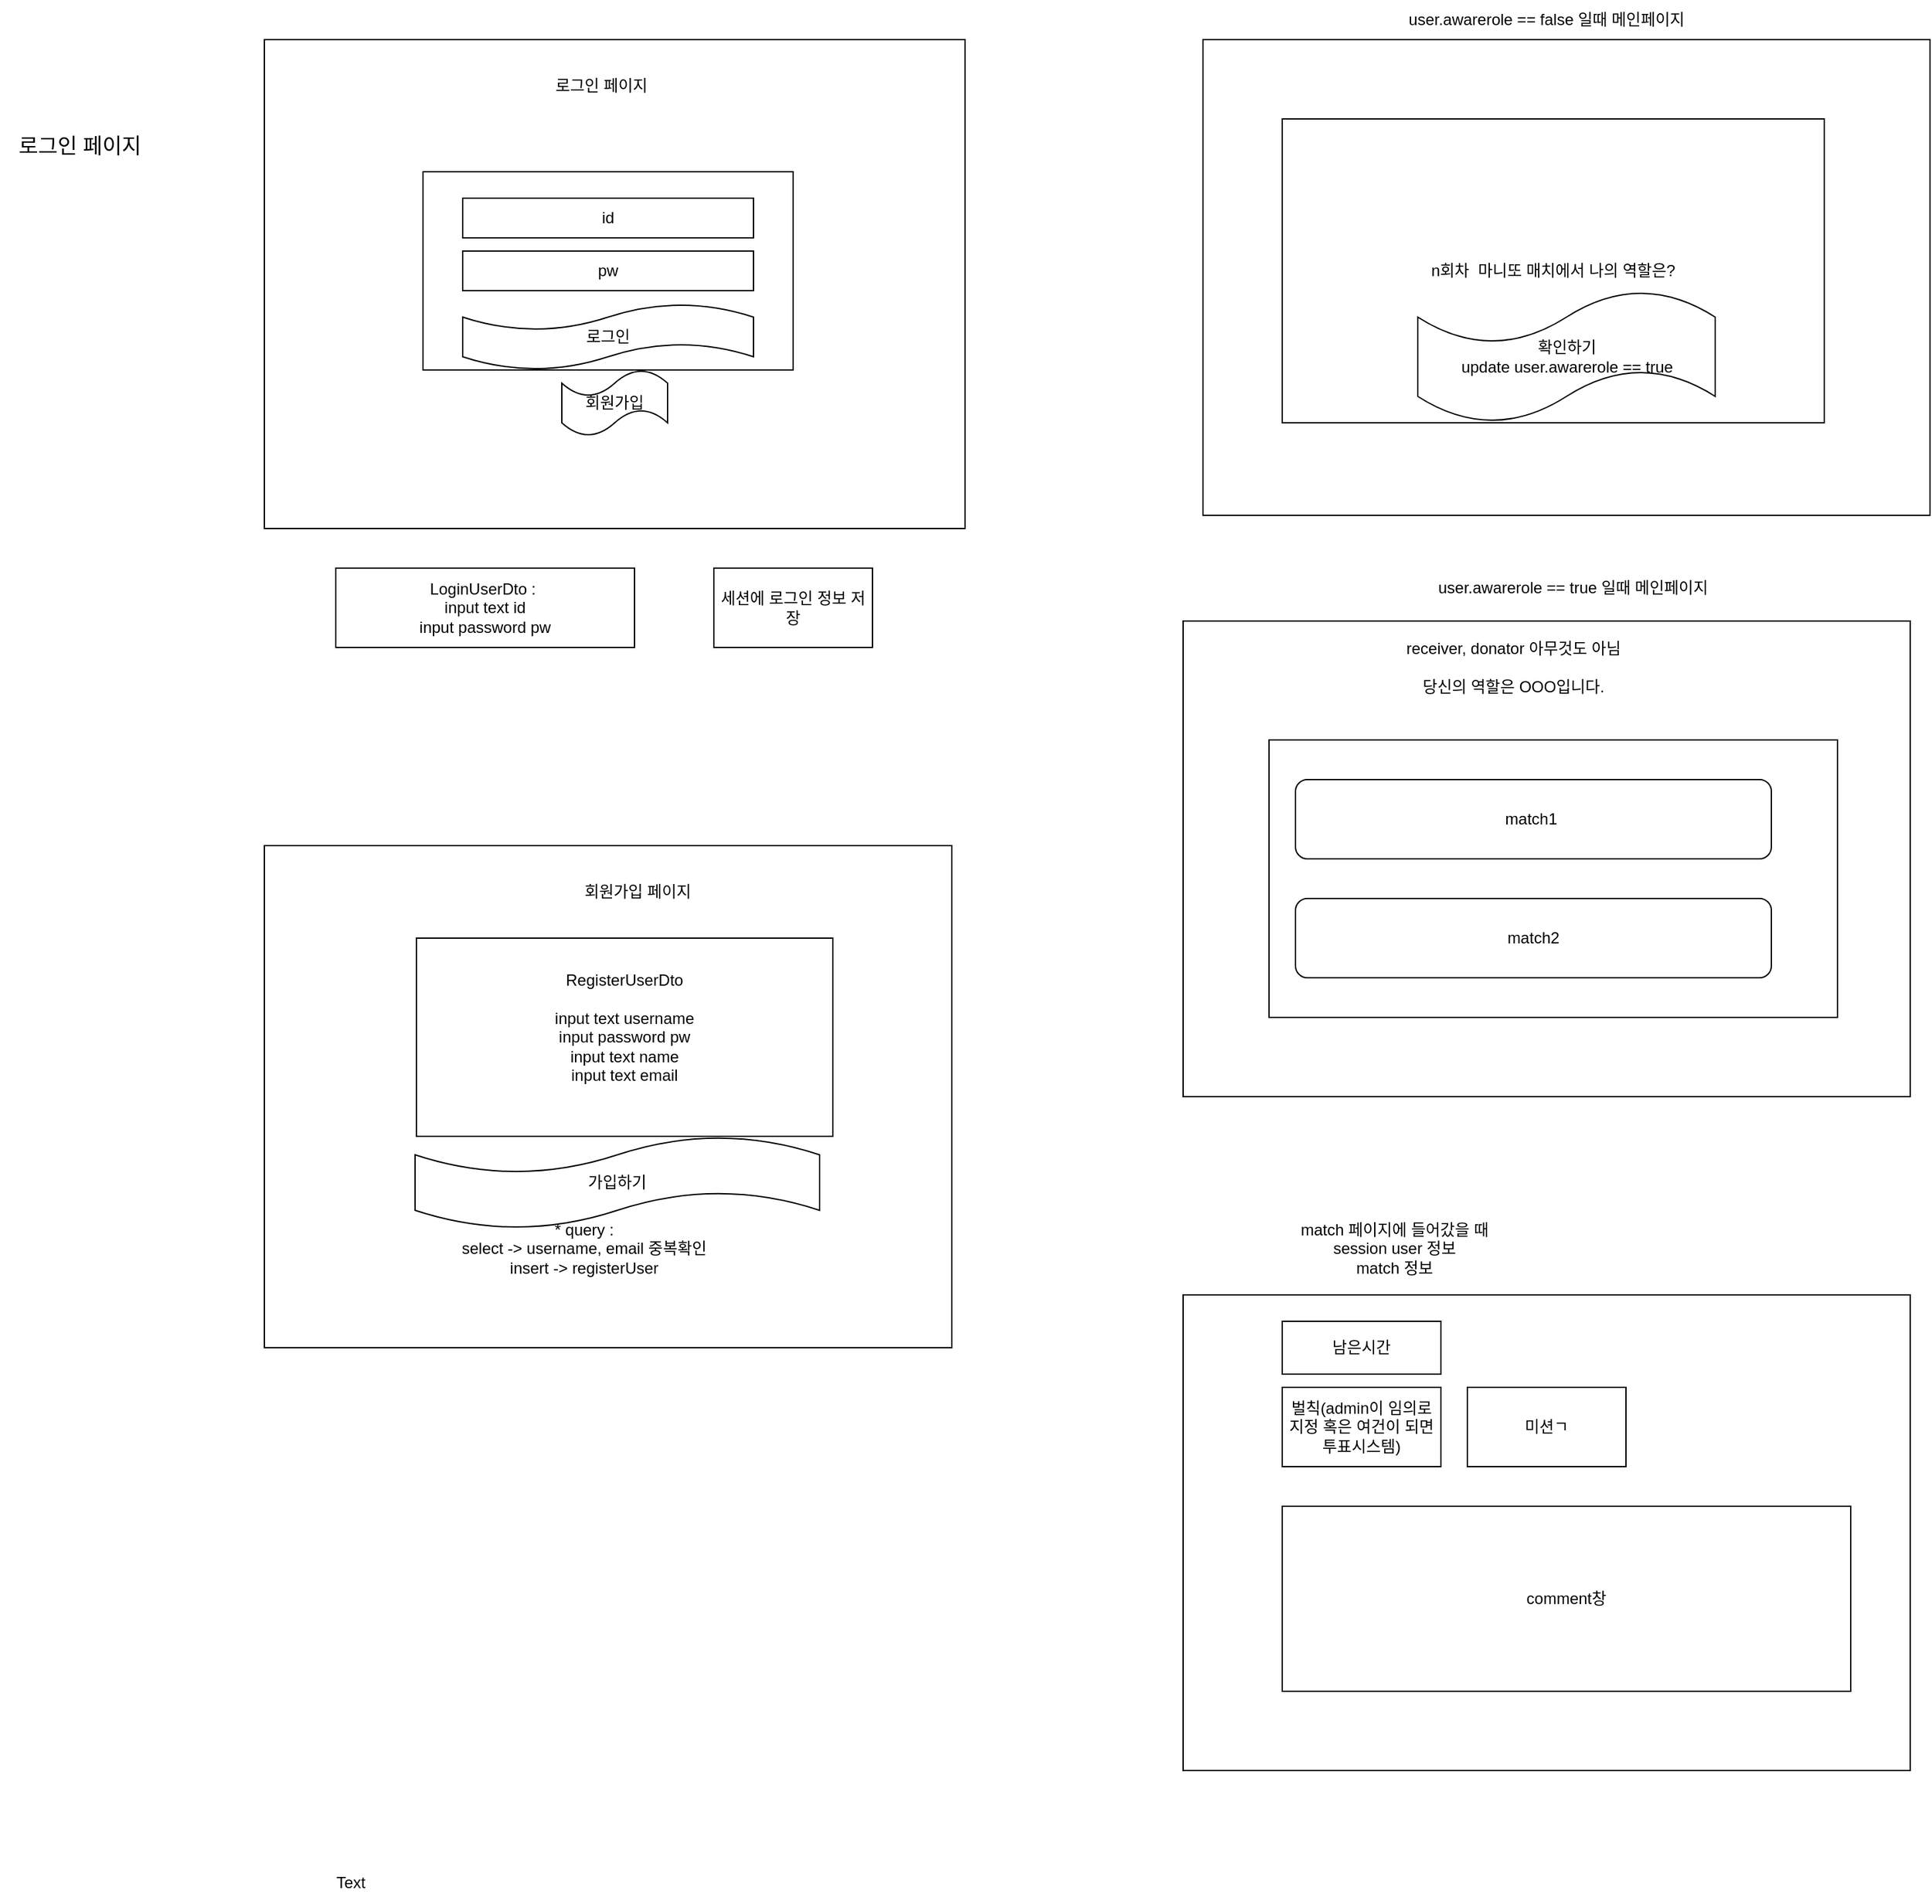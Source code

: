 <mxfile pages="8">
    <diagram id="23iRSUPoRavnBvh4doch" name="Page-1">
        <mxGraphModel dx="576" dy="440" grid="1" gridSize="10" guides="1" tooltips="1" connect="1" arrows="1" fold="1" page="1" pageScale="1" pageWidth="827" pageHeight="1169" math="0" shadow="0">
            <root>
                <mxCell id="0"/>
                <mxCell id="1" parent="0"/>
                <mxCell id="2" value="" style="rounded=0;whiteSpace=wrap;html=1;" parent="1" vertex="1">
                    <mxGeometry x="240" y="70" width="530" height="370" as="geometry"/>
                </mxCell>
                <mxCell id="3" value="로그인 페이지" style="text;html=1;strokeColor=none;fillColor=none;align=center;verticalAlign=middle;whiteSpace=wrap;rounded=0;" parent="1" vertex="1">
                    <mxGeometry x="450" y="90" width="90" height="30" as="geometry"/>
                </mxCell>
                <mxCell id="4" value="" style="rounded=0;whiteSpace=wrap;html=1;" parent="1" vertex="1">
                    <mxGeometry x="360" y="170" width="280" height="150" as="geometry"/>
                </mxCell>
                <mxCell id="5" value="id" style="rounded=0;whiteSpace=wrap;html=1;" parent="1" vertex="1">
                    <mxGeometry x="390" y="190" width="220" height="30" as="geometry"/>
                </mxCell>
                <mxCell id="6" value="pw" style="rounded=0;whiteSpace=wrap;html=1;" parent="1" vertex="1">
                    <mxGeometry x="390" y="230" width="220" height="30" as="geometry"/>
                </mxCell>
                <mxCell id="7" value="로그인" style="shape=tape;whiteSpace=wrap;html=1;" parent="1" vertex="1">
                    <mxGeometry x="390" y="270" width="220" height="50" as="geometry"/>
                </mxCell>
                <mxCell id="8" value="회원가입" style="shape=tape;whiteSpace=wrap;html=1;" parent="1" vertex="1">
                    <mxGeometry x="465" y="320" width="80" height="50" as="geometry"/>
                </mxCell>
                <mxCell id="9" value="LoginUserDto :&amp;nbsp;&lt;br&gt;input text id&lt;br&gt;input password pw" style="whiteSpace=wrap;html=1;" parent="1" vertex="1">
                    <mxGeometry x="294" y="470" width="226" height="60" as="geometry"/>
                </mxCell>
                <mxCell id="10" value="" style="rounded=0;whiteSpace=wrap;html=1;" parent="1" vertex="1">
                    <mxGeometry x="240" y="680" width="520" height="380" as="geometry"/>
                </mxCell>
                <mxCell id="11" value="회원가입 페이지" style="text;html=1;strokeColor=none;fillColor=none;align=center;verticalAlign=middle;whiteSpace=wrap;rounded=0;" parent="1" vertex="1">
                    <mxGeometry x="475" y="700" width="95" height="30" as="geometry"/>
                </mxCell>
                <mxCell id="12" value="RegisterUserDto&lt;br&gt;&lt;br&gt;input text username&lt;br&gt;input password pw&lt;br&gt;input text name&lt;br&gt;input text email&lt;br&gt;&amp;nbsp;" style="rounded=0;whiteSpace=wrap;html=1;" parent="1" vertex="1">
                    <mxGeometry x="355" y="750" width="315" height="150" as="geometry"/>
                </mxCell>
                <mxCell id="13" value="가입하기" style="shape=tape;whiteSpace=wrap;html=1;" parent="1" vertex="1">
                    <mxGeometry x="354" y="900" width="306" height="70" as="geometry"/>
                </mxCell>
                <mxCell id="14" value="* query : &lt;br&gt;select -&amp;gt; username, email 중복확인&lt;br&gt;insert -&amp;gt; registerUser" style="text;html=1;strokeColor=none;fillColor=none;align=center;verticalAlign=middle;whiteSpace=wrap;rounded=0;" parent="1" vertex="1">
                    <mxGeometry x="354" y="970" width="256" height="30" as="geometry"/>
                </mxCell>
                <mxCell id="15" value="" style="rounded=0;whiteSpace=wrap;html=1;" parent="1" vertex="1">
                    <mxGeometry x="950" y="70" width="550" height="360" as="geometry"/>
                </mxCell>
                <mxCell id="16" value="세션에 로그인 정보 저장" style="whiteSpace=wrap;html=1;" parent="1" vertex="1">
                    <mxGeometry x="580" y="470" width="120" height="60" as="geometry"/>
                </mxCell>
                <mxCell id="17" value="user.awarerole == false 일때 메인페이지" style="text;html=1;strokeColor=none;fillColor=none;align=center;verticalAlign=middle;whiteSpace=wrap;rounded=0;" parent="1" vertex="1">
                    <mxGeometry x="1050" y="40" width="320" height="30" as="geometry"/>
                </mxCell>
                <mxCell id="18" value="n회차&amp;nbsp; 마니또 매치에서 나의 역할은?" style="rounded=0;whiteSpace=wrap;html=1;" parent="1" vertex="1">
                    <mxGeometry x="1010" y="130" width="410" height="230" as="geometry"/>
                </mxCell>
                <mxCell id="19" value="확인하기&lt;br&gt;update user.awarerole == true" style="shape=tape;whiteSpace=wrap;html=1;" parent="1" vertex="1">
                    <mxGeometry x="1112.5" y="260" width="225" height="100" as="geometry"/>
                </mxCell>
                <mxCell id="20" value="user.awarerole == true 일때 메인페이지" style="text;html=1;strokeColor=none;fillColor=none;align=center;verticalAlign=middle;whiteSpace=wrap;rounded=0;" parent="1" vertex="1">
                    <mxGeometry x="1070" y="470" width="320" height="30" as="geometry"/>
                </mxCell>
                <mxCell id="21" value="" style="rounded=0;whiteSpace=wrap;html=1;" parent="1" vertex="1">
                    <mxGeometry x="935" y="510" width="550" height="360" as="geometry"/>
                </mxCell>
                <mxCell id="22" value="receiver, donator 아무것도 아님&lt;br&gt;&lt;br&gt;당신의 역할은 OOO입니다." style="text;html=1;strokeColor=none;fillColor=none;align=center;verticalAlign=middle;whiteSpace=wrap;rounded=0;" parent="1" vertex="1">
                    <mxGeometry x="1040" y="530" width="290" height="30" as="geometry"/>
                </mxCell>
                <mxCell id="23" value="" style="rounded=0;whiteSpace=wrap;html=1;" parent="1" vertex="1">
                    <mxGeometry x="1000" y="600" width="430" height="210" as="geometry"/>
                </mxCell>
                <mxCell id="24" value="match1&amp;nbsp;" style="rounded=1;whiteSpace=wrap;html=1;" parent="1" vertex="1">
                    <mxGeometry x="1020" y="630" width="360" height="60" as="geometry"/>
                </mxCell>
                <mxCell id="25" value="match2" style="rounded=1;whiteSpace=wrap;html=1;" parent="1" vertex="1">
                    <mxGeometry x="1020" y="720" width="360" height="60" as="geometry"/>
                </mxCell>
                <mxCell id="26" value="" style="rounded=0;whiteSpace=wrap;html=1;" parent="1" vertex="1">
                    <mxGeometry x="935" y="1020" width="550" height="360" as="geometry"/>
                </mxCell>
                <mxCell id="27" value="match 페이지에 들어갔을 때&lt;br&gt;session user 정보&lt;br&gt;match 정보" style="text;html=1;strokeColor=none;fillColor=none;align=center;verticalAlign=middle;whiteSpace=wrap;rounded=0;" parent="1" vertex="1">
                    <mxGeometry x="930" y="970" width="330" height="30" as="geometry"/>
                </mxCell>
                <mxCell id="28" value="comment창" style="rounded=0;whiteSpace=wrap;html=1;" parent="1" vertex="1">
                    <mxGeometry x="1010" y="1180" width="430" height="140" as="geometry"/>
                </mxCell>
                <mxCell id="29" value="벌칙(admin이 임의로 지정 혹은 여건이 되면 투표시스템)" style="rounded=0;whiteSpace=wrap;html=1;" parent="1" vertex="1">
                    <mxGeometry x="1010" y="1090" width="120" height="60" as="geometry"/>
                </mxCell>
                <mxCell id="30" value="미션ㄱ" style="rounded=0;whiteSpace=wrap;html=1;" parent="1" vertex="1">
                    <mxGeometry x="1150" y="1090" width="120" height="60" as="geometry"/>
                </mxCell>
                <mxCell id="31" value="남은시간" style="rounded=0;whiteSpace=wrap;html=1;" parent="1" vertex="1">
                    <mxGeometry x="1010" y="1040" width="120" height="40" as="geometry"/>
                </mxCell>
                <mxCell id="0B3dXu99Qhf_Onf5iQ7D-37" value="&lt;font style=&quot;font-size: 16px;&quot;&gt;로그인 페이지&lt;/font&gt;" style="text;html=1;align=center;verticalAlign=middle;resizable=0;points=[];autosize=1;strokeColor=none;fillColor=none;" parent="1" vertex="1">
                    <mxGeometry x="40" y="135" width="120" height="30" as="geometry"/>
                </mxCell>
                <mxCell id="1VvXd-A3SchGMK6I-eU_-31" value="Text" style="text;html=1;align=center;verticalAlign=middle;resizable=0;points=[];autosize=1;strokeColor=none;fillColor=none;" parent="1" vertex="1">
                    <mxGeometry x="280" y="1450" width="50" height="30" as="geometry"/>
                </mxCell>
            </root>
        </mxGraphModel>
    </diagram>
    <diagram id="4mNTQO7juNZClHotM8ff" name="프레임">
        <mxGraphModel dx="2325" dy="1048" grid="1" gridSize="10" guides="1" tooltips="1" connect="1" arrows="1" fold="1" page="1" pageScale="1" pageWidth="827" pageHeight="1169" math="0" shadow="0">
            <root>
                <mxCell id="0"/>
                <mxCell id="1" parent="0"/>
                <mxCell id="AnjMaQsSXVpKqBYSPPNh-2" value="페이지 프레임" style="text;html=1;align=center;verticalAlign=middle;resizable=0;points=[];autosize=1;strokeColor=none;fillColor=none;fontSize=16;" parent="1" vertex="1">
                    <mxGeometry x="350" y="30" width="120" height="30" as="geometry"/>
                </mxCell>
                <mxCell id="AnjMaQsSXVpKqBYSPPNh-3" value="" style="rounded=0;whiteSpace=wrap;html=1;fontSize=16;" parent="1" vertex="1">
                    <mxGeometry x="-120" y="130" width="1080" height="780" as="geometry"/>
                </mxCell>
                <mxCell id="AnjMaQsSXVpKqBYSPPNh-7" style="edgeStyle=orthogonalEdgeStyle;rounded=0;orthogonalLoop=1;jettySize=auto;html=1;exitX=1;exitY=0.5;exitDx=0;exitDy=0;fontSize=16;" parent="1" source="AnjMaQsSXVpKqBYSPPNh-4" edge="1">
                    <mxGeometry relative="1" as="geometry">
                        <mxPoint x="1140" y="195" as="targetPoint"/>
                    </mxGeometry>
                </mxCell>
                <mxCell id="AnjMaQsSXVpKqBYSPPNh-4" value="header" style="rounded=1;whiteSpace=wrap;html=1;fontSize=16;" parent="1" vertex="1">
                    <mxGeometry x="-110" y="150" width="1050" height="90" as="geometry"/>
                </mxCell>
                <mxCell id="AnjMaQsSXVpKqBYSPPNh-9" style="edgeStyle=orthogonalEdgeStyle;rounded=0;orthogonalLoop=1;jettySize=auto;html=1;exitX=1;exitY=0.5;exitDx=0;exitDy=0;fontSize=16;" parent="1" source="AnjMaQsSXVpKqBYSPPNh-5" edge="1">
                    <mxGeometry relative="1" as="geometry">
                        <mxPoint x="1160" y="830" as="targetPoint"/>
                    </mxGeometry>
                </mxCell>
                <mxCell id="AnjMaQsSXVpKqBYSPPNh-5" value="footer" style="rounded=1;whiteSpace=wrap;html=1;fontSize=16;" parent="1" vertex="1">
                    <mxGeometry x="-110" y="760" width="1050" height="140" as="geometry"/>
                </mxCell>
                <mxCell id="AnjMaQsSXVpKqBYSPPNh-8" value="&lt;ul&gt;&lt;li&gt;로고 및 서비스명&lt;/li&gt;&lt;li&gt;홈으로 이동 링크&lt;/li&gt;&lt;/ul&gt;&lt;p&gt;&lt;/p&gt;" style="text;html=1;strokeColor=none;fillColor=none;spacing=5;spacingTop=-20;whiteSpace=wrap;overflow=hidden;rounded=0;fontSize=16;" parent="1" vertex="1">
                    <mxGeometry x="1200" y="170" width="190" height="60" as="geometry"/>
                </mxCell>
                <mxCell id="AnjMaQsSXVpKqBYSPPNh-12" value="&lt;ul&gt;&lt;li&gt;프로젝트 정보&lt;/li&gt;&lt;/ul&gt;&lt;p&gt;&lt;/p&gt;" style="text;html=1;strokeColor=none;fillColor=none;spacing=5;spacingTop=-20;whiteSpace=wrap;overflow=hidden;rounded=0;fontSize=16;" parent="1" vertex="1">
                    <mxGeometry x="1180" y="810" width="190" height="60" as="geometry"/>
                </mxCell>
                <mxCell id="reh_7Vf4XwmfjQZg1P0A-9" value="body" style="rounded=1;whiteSpace=wrap;html=1;fontSize=16;" parent="1" vertex="1">
                    <mxGeometry x="-110" y="250" width="1040" height="500" as="geometry"/>
                </mxCell>
                <mxCell id="kGAB_yHmhg3LmENd16qx-1" style="edgeStyle=orthogonalEdgeStyle;rounded=0;orthogonalLoop=1;jettySize=auto;html=1;fontSize=16;" parent="1" source="kGAB_yHmhg3LmENd16qx-2" edge="1">
                    <mxGeometry relative="1" as="geometry">
                        <mxPoint x="-610" y="310" as="targetPoint"/>
                    </mxGeometry>
                </mxCell>
                <mxCell id="kGAB_yHmhg3LmENd16qx-2" value="" style="shape=document;whiteSpace=wrap;html=1;boundedLbl=1;fontSize=16;" parent="1" vertex="1">
                    <mxGeometry x="-780" y="270" width="120" height="80" as="geometry"/>
                </mxCell>
                <mxCell id="kGAB_yHmhg3LmENd16qx-3" value="input" style="text;html=1;align=center;verticalAlign=middle;resizable=0;points=[];autosize=1;strokeColor=none;fillColor=none;fontSize=16;" parent="1" vertex="1">
                    <mxGeometry x="-590" y="295" width="60" height="30" as="geometry"/>
                </mxCell>
                <mxCell id="kGAB_yHmhg3LmENd16qx-4" style="edgeStyle=orthogonalEdgeStyle;rounded=0;orthogonalLoop=1;jettySize=auto;html=1;exitX=1;exitY=0.5;exitDx=0;exitDy=0;fontSize=16;" parent="1" source="kGAB_yHmhg3LmENd16qx-5" edge="1">
                    <mxGeometry relative="1" as="geometry">
                        <mxPoint x="-610" y="420" as="targetPoint"/>
                    </mxGeometry>
                </mxCell>
                <mxCell id="kGAB_yHmhg3LmENd16qx-5" value="" style="shape=hexagon;perimeter=hexagonPerimeter2;whiteSpace=wrap;html=1;fixedSize=1;fontSize=16;" parent="1" vertex="1">
                    <mxGeometry x="-790" y="380" width="130" height="80" as="geometry"/>
                </mxCell>
                <mxCell id="kGAB_yHmhg3LmENd16qx-6" value="button" style="text;html=1;align=center;verticalAlign=middle;resizable=0;points=[];autosize=1;strokeColor=none;fillColor=none;fontSize=16;" parent="1" vertex="1">
                    <mxGeometry x="-595" y="405" width="70" height="30" as="geometry"/>
                </mxCell>
            </root>
        </mxGraphModel>
    </diagram>
    <diagram id="QRSBZpA_Lct_EclklToH" name="로그인">
        <mxGraphModel dx="1576" dy="524" grid="1" gridSize="10" guides="1" tooltips="1" connect="1" arrows="1" fold="1" page="1" pageScale="1" pageWidth="827" pageHeight="1169" math="0" shadow="0">
            <root>
                <mxCell id="0"/>
                <mxCell id="1" parent="0"/>
                <mxCell id="-F4wy3UN16RSqaIKvrzK-1" value="로그인 페이지" style="text;html=1;align=center;verticalAlign=middle;resizable=0;points=[];autosize=1;strokeColor=none;fillColor=none;fontSize=16;" parent="1" vertex="1">
                    <mxGeometry x="350" y="30" width="120" height="30" as="geometry"/>
                </mxCell>
                <mxCell id="-F4wy3UN16RSqaIKvrzK-2" value="" style="rounded=0;whiteSpace=wrap;html=1;fontSize=16;" parent="1" vertex="1">
                    <mxGeometry x="-120" y="130" width="1080" height="780" as="geometry"/>
                </mxCell>
                <mxCell id="-F4wy3UN16RSqaIKvrzK-4" value="header" style="rounded=1;whiteSpace=wrap;html=1;fontSize=16;" parent="1" vertex="1">
                    <mxGeometry x="-110" y="150" width="1050" height="90" as="geometry"/>
                </mxCell>
                <mxCell id="-F4wy3UN16RSqaIKvrzK-6" value="footer" style="rounded=1;whiteSpace=wrap;html=1;fontSize=16;" parent="1" vertex="1">
                    <mxGeometry x="-110" y="760" width="1050" height="140" as="geometry"/>
                </mxCell>
                <mxCell id="x5-NEqW7qYrtf67aH3S_-1" value="" style="rounded=1;whiteSpace=wrap;html=1;fontSize=16;" parent="1" vertex="1">
                    <mxGeometry x="-110" y="250" width="1040" height="500" as="geometry"/>
                </mxCell>
                <mxCell id="x5-NEqW7qYrtf67aH3S_-2" value="" style="rounded=0;whiteSpace=wrap;html=1;fontSize=16;" parent="1" vertex="1">
                    <mxGeometry x="140" y="260" width="560" height="480" as="geometry"/>
                </mxCell>
                <mxCell id="x5-NEqW7qYrtf67aH3S_-4" value="username" style="shape=document;whiteSpace=wrap;html=1;boundedLbl=1;fontSize=16;size=0.25;" parent="1" vertex="1">
                    <mxGeometry x="190" y="290" width="460" height="80" as="geometry"/>
                </mxCell>
                <mxCell id="x5-NEqW7qYrtf67aH3S_-7" style="edgeStyle=orthogonalEdgeStyle;rounded=0;orthogonalLoop=1;jettySize=auto;html=1;fontSize=16;" parent="1" source="x5-NEqW7qYrtf67aH3S_-6" edge="1">
                    <mxGeometry relative="1" as="geometry">
                        <mxPoint x="-610" y="310" as="targetPoint"/>
                    </mxGeometry>
                </mxCell>
                <mxCell id="x5-NEqW7qYrtf67aH3S_-6" value="" style="shape=document;whiteSpace=wrap;html=1;boundedLbl=1;fontSize=16;" parent="1" vertex="1">
                    <mxGeometry x="-780" y="270" width="120" height="80" as="geometry"/>
                </mxCell>
                <mxCell id="x5-NEqW7qYrtf67aH3S_-8" value="input" style="text;html=1;align=center;verticalAlign=middle;resizable=0;points=[];autosize=1;strokeColor=none;fillColor=none;fontSize=16;" parent="1" vertex="1">
                    <mxGeometry x="-590" y="295" width="60" height="30" as="geometry"/>
                </mxCell>
                <mxCell id="x5-NEqW7qYrtf67aH3S_-10" style="edgeStyle=orthogonalEdgeStyle;rounded=0;orthogonalLoop=1;jettySize=auto;html=1;exitX=1;exitY=0.5;exitDx=0;exitDy=0;fontSize=16;" parent="1" source="x5-NEqW7qYrtf67aH3S_-9" edge="1">
                    <mxGeometry relative="1" as="geometry">
                        <mxPoint x="-610" y="420" as="targetPoint"/>
                    </mxGeometry>
                </mxCell>
                <mxCell id="x5-NEqW7qYrtf67aH3S_-9" value="" style="shape=hexagon;perimeter=hexagonPerimeter2;whiteSpace=wrap;html=1;fixedSize=1;fontSize=16;" parent="1" vertex="1">
                    <mxGeometry x="-790" y="380" width="130" height="80" as="geometry"/>
                </mxCell>
                <mxCell id="x5-NEqW7qYrtf67aH3S_-11" value="button" style="text;html=1;align=center;verticalAlign=middle;resizable=0;points=[];autosize=1;strokeColor=none;fillColor=none;fontSize=16;" parent="1" vertex="1">
                    <mxGeometry x="-595" y="405" width="70" height="30" as="geometry"/>
                </mxCell>
                <mxCell id="U0UGJf5Y4poM5ICWiE9I-1" value="password" style="shape=document;whiteSpace=wrap;html=1;boundedLbl=1;fontSize=16;size=0.25;" parent="1" vertex="1">
                    <mxGeometry x="190" y="400" width="460" height="80" as="geometry"/>
                </mxCell>
                <mxCell id="U0UGJf5Y4poM5ICWiE9I-2" value="로그인" style="shape=hexagon;perimeter=hexagonPerimeter2;whiteSpace=wrap;html=1;fixedSize=1;fontSize=16;" parent="1" vertex="1">
                    <mxGeometry x="190" y="585" width="460" height="45" as="geometry"/>
                </mxCell>
                <mxCell id="U0UGJf5Y4poM5ICWiE9I-3" value="회원가입" style="shape=hexagon;perimeter=hexagonPerimeter2;whiteSpace=wrap;html=1;fixedSize=1;fontSize=16;" parent="1" vertex="1">
                    <mxGeometry x="190" y="640" width="460" height="50" as="geometry"/>
                </mxCell>
                <mxCell id="Wxz_BfyEDIiqr-9rNyxY-53" value="Login Form(UserLoginDto)" style="shape=table;startSize=30;container=1;collapsible=0;childLayout=tableLayout;fontSize=16;" parent="1" vertex="1">
                    <mxGeometry x="1060" y="140" width="545" height="170" as="geometry"/>
                </mxCell>
                <mxCell id="Wxz_BfyEDIiqr-9rNyxY-54" value="" style="shape=tableRow;horizontal=0;startSize=0;swimlaneHead=0;swimlaneBody=0;strokeColor=inherit;top=0;left=0;bottom=0;right=0;collapsible=0;dropTarget=0;fillColor=none;points=[[0,0.5],[1,0.5]];portConstraint=eastwest;fontSize=16;" parent="Wxz_BfyEDIiqr-9rNyxY-53" vertex="1">
                    <mxGeometry y="30" width="545" height="47" as="geometry"/>
                </mxCell>
                <mxCell id="Wxz_BfyEDIiqr-9rNyxY-55" value="property" style="shape=partialRectangle;html=1;whiteSpace=wrap;connectable=0;strokeColor=inherit;overflow=hidden;fillColor=none;top=0;left=0;bottom=0;right=0;pointerEvents=1;fontSize=16;" parent="Wxz_BfyEDIiqr-9rNyxY-54" vertex="1">
                    <mxGeometry width="136" height="47" as="geometry">
                        <mxRectangle width="136" height="47" as="alternateBounds"/>
                    </mxGeometry>
                </mxCell>
                <mxCell id="Wxz_BfyEDIiqr-9rNyxY-56" value="type" style="shape=partialRectangle;html=1;whiteSpace=wrap;connectable=0;strokeColor=inherit;overflow=hidden;fillColor=none;top=0;left=0;bottom=0;right=0;pointerEvents=1;fontSize=16;" parent="Wxz_BfyEDIiqr-9rNyxY-54" vertex="1">
                    <mxGeometry x="136" width="137" height="47" as="geometry">
                        <mxRectangle width="137" height="47" as="alternateBounds"/>
                    </mxGeometry>
                </mxCell>
                <mxCell id="Wxz_BfyEDIiqr-9rNyxY-57" value="id" style="shape=partialRectangle;html=1;whiteSpace=wrap;connectable=0;strokeColor=inherit;overflow=hidden;fillColor=none;top=0;left=0;bottom=0;right=0;pointerEvents=1;fontSize=16;" parent="Wxz_BfyEDIiqr-9rNyxY-54" vertex="1">
                    <mxGeometry x="273" width="136" height="47" as="geometry">
                        <mxRectangle width="136" height="47" as="alternateBounds"/>
                    </mxGeometry>
                </mxCell>
                <mxCell id="Wxz_BfyEDIiqr-9rNyxY-70" value="name" style="shape=partialRectangle;html=1;whiteSpace=wrap;connectable=0;strokeColor=inherit;overflow=hidden;fillColor=none;top=0;left=0;bottom=0;right=0;pointerEvents=1;fontSize=16;" parent="Wxz_BfyEDIiqr-9rNyxY-54" vertex="1">
                    <mxGeometry x="409" width="136" height="47" as="geometry">
                        <mxRectangle width="136" height="47" as="alternateBounds"/>
                    </mxGeometry>
                </mxCell>
                <mxCell id="Wxz_BfyEDIiqr-9rNyxY-58" value="" style="shape=tableRow;horizontal=0;startSize=0;swimlaneHead=0;swimlaneBody=0;strokeColor=inherit;top=0;left=0;bottom=0;right=0;collapsible=0;dropTarget=0;fillColor=none;points=[[0,0.5],[1,0.5]];portConstraint=eastwest;fontSize=16;" parent="Wxz_BfyEDIiqr-9rNyxY-53" vertex="1">
                    <mxGeometry y="77" width="545" height="46" as="geometry"/>
                </mxCell>
                <mxCell id="Wxz_BfyEDIiqr-9rNyxY-59" value="String username" style="shape=partialRectangle;html=1;whiteSpace=wrap;connectable=0;strokeColor=inherit;overflow=hidden;fillColor=none;top=0;left=0;bottom=0;right=0;pointerEvents=1;fontSize=16;" parent="Wxz_BfyEDIiqr-9rNyxY-58" vertex="1">
                    <mxGeometry width="136" height="46" as="geometry">
                        <mxRectangle width="136" height="46" as="alternateBounds"/>
                    </mxGeometry>
                </mxCell>
                <mxCell id="Wxz_BfyEDIiqr-9rNyxY-60" value="text" style="shape=partialRectangle;html=1;whiteSpace=wrap;connectable=0;strokeColor=inherit;overflow=hidden;fillColor=none;top=0;left=0;bottom=0;right=0;pointerEvents=1;fontSize=16;" parent="Wxz_BfyEDIiqr-9rNyxY-58" vertex="1">
                    <mxGeometry x="136" width="137" height="46" as="geometry">
                        <mxRectangle width="137" height="46" as="alternateBounds"/>
                    </mxGeometry>
                </mxCell>
                <mxCell id="Wxz_BfyEDIiqr-9rNyxY-61" value="username" style="shape=partialRectangle;html=1;whiteSpace=wrap;connectable=0;strokeColor=inherit;overflow=hidden;fillColor=none;top=0;left=0;bottom=0;right=0;pointerEvents=1;fontSize=16;" parent="Wxz_BfyEDIiqr-9rNyxY-58" vertex="1">
                    <mxGeometry x="273" width="136" height="46" as="geometry">
                        <mxRectangle width="136" height="46" as="alternateBounds"/>
                    </mxGeometry>
                </mxCell>
                <mxCell id="Wxz_BfyEDIiqr-9rNyxY-71" value="username" style="shape=partialRectangle;html=1;whiteSpace=wrap;connectable=0;strokeColor=inherit;overflow=hidden;fillColor=none;top=0;left=0;bottom=0;right=0;pointerEvents=1;fontSize=16;" parent="Wxz_BfyEDIiqr-9rNyxY-58" vertex="1">
                    <mxGeometry x="409" width="136" height="46" as="geometry">
                        <mxRectangle width="136" height="46" as="alternateBounds"/>
                    </mxGeometry>
                </mxCell>
                <mxCell id="Wxz_BfyEDIiqr-9rNyxY-62" value="" style="shape=tableRow;horizontal=0;startSize=0;swimlaneHead=0;swimlaneBody=0;strokeColor=inherit;top=0;left=0;bottom=0;right=0;collapsible=0;dropTarget=0;fillColor=none;points=[[0,0.5],[1,0.5]];portConstraint=eastwest;fontSize=16;" parent="Wxz_BfyEDIiqr-9rNyxY-53" vertex="1">
                    <mxGeometry y="123" width="545" height="47" as="geometry"/>
                </mxCell>
                <mxCell id="Wxz_BfyEDIiqr-9rNyxY-63" value="String password" style="shape=partialRectangle;html=1;whiteSpace=wrap;connectable=0;strokeColor=inherit;overflow=hidden;fillColor=none;top=0;left=0;bottom=0;right=0;pointerEvents=1;fontSize=16;" parent="Wxz_BfyEDIiqr-9rNyxY-62" vertex="1">
                    <mxGeometry width="136" height="47" as="geometry">
                        <mxRectangle width="136" height="47" as="alternateBounds"/>
                    </mxGeometry>
                </mxCell>
                <mxCell id="Wxz_BfyEDIiqr-9rNyxY-64" value="password" style="shape=partialRectangle;html=1;whiteSpace=wrap;connectable=0;strokeColor=inherit;overflow=hidden;fillColor=none;top=0;left=0;bottom=0;right=0;pointerEvents=1;fontSize=16;" parent="Wxz_BfyEDIiqr-9rNyxY-62" vertex="1">
                    <mxGeometry x="136" width="137" height="47" as="geometry">
                        <mxRectangle width="137" height="47" as="alternateBounds"/>
                    </mxGeometry>
                </mxCell>
                <mxCell id="Wxz_BfyEDIiqr-9rNyxY-65" value="password" style="shape=partialRectangle;html=1;whiteSpace=wrap;connectable=0;strokeColor=inherit;overflow=hidden;fillColor=none;top=0;left=0;bottom=0;right=0;pointerEvents=1;fontSize=16;" parent="Wxz_BfyEDIiqr-9rNyxY-62" vertex="1">
                    <mxGeometry x="273" width="136" height="47" as="geometry">
                        <mxRectangle width="136" height="47" as="alternateBounds"/>
                    </mxGeometry>
                </mxCell>
                <mxCell id="Wxz_BfyEDIiqr-9rNyxY-72" value="password" style="shape=partialRectangle;html=1;whiteSpace=wrap;connectable=0;strokeColor=inherit;overflow=hidden;fillColor=none;top=0;left=0;bottom=0;right=0;pointerEvents=1;fontSize=16;" parent="Wxz_BfyEDIiqr-9rNyxY-62" vertex="1">
                    <mxGeometry x="409" width="136" height="47" as="geometry">
                        <mxRectangle width="136" height="47" as="alternateBounds"/>
                    </mxGeometry>
                </mxCell>
                <mxCell id="Wxz_BfyEDIiqr-9rNyxY-74" value="Queries" style="text;html=1;align=left;verticalAlign=middle;resizable=0;points=[];autosize=1;strokeColor=none;fillColor=none;fontSize=21;" parent="1" vertex="1">
                    <mxGeometry x="1080" y="395" width="100" height="40" as="geometry"/>
                </mxCell>
                <mxCell id="Wxz_BfyEDIiqr-9rNyxY-76" value="&lt;ul&gt;&lt;li&gt;아이디 및 패스워드 일치 확인&lt;/li&gt;&lt;ul&gt;&lt;li&gt;username을 통한 User 레코드 쿼리&lt;/li&gt;&lt;/ul&gt;&lt;/ul&gt;" style="text;html=1;strokeColor=none;fillColor=none;align=left;verticalAlign=middle;whiteSpace=wrap;rounded=0;fontSize=15;spacingTop=0;spacing=7;" parent="1" vertex="1">
                    <mxGeometry x="1070" y="460" width="530" height="30" as="geometry"/>
                </mxCell>
                <mxCell id="Wxz_BfyEDIiqr-9rNyxY-77" value="Logics" style="text;html=1;align=left;verticalAlign=middle;resizable=0;points=[];autosize=1;strokeColor=none;fillColor=none;fontSize=21;" parent="1" vertex="1">
                    <mxGeometry x="1080" y="617.5" width="80" height="40" as="geometry"/>
                </mxCell>
                <mxCell id="Wxz_BfyEDIiqr-9rNyxY-78" value="&lt;ul&gt;&lt;li&gt;로그인 성공시&amp;nbsp;&lt;/li&gt;&lt;ul&gt;&lt;li&gt;세션에 유저 정보(UserInfoDto) 저장&lt;/li&gt;&lt;li&gt;메인페이지로 이동&lt;/li&gt;&lt;/ul&gt;&lt;li&gt;로그인 실패&lt;/li&gt;&lt;ul&gt;&lt;li&gt;username을 통한 쿼리 결과 == null =&amp;gt;&amp;nbsp; NotFoundUserException&lt;/li&gt;&lt;li&gt;password 불일치 =&amp;gt; IncorrectPasswordException&lt;/li&gt;&lt;li&gt;페이지 이동 x&lt;/li&gt;&lt;/ul&gt;&lt;/ul&gt;" style="text;html=1;strokeColor=none;fillColor=none;align=left;verticalAlign=middle;whiteSpace=wrap;rounded=0;fontSize=15;spacingTop=0;spacing=7;" parent="1" vertex="1">
                    <mxGeometry x="1070" y="682.5" width="530" height="217.5" as="geometry"/>
                </mxCell>
            </root>
        </mxGraphModel>
    </diagram>
    <diagram name="회원가입 페이지" id="esKSxVU1elcJiOT8YqNV">
        <mxGraphModel dx="1403" dy="440" grid="1" gridSize="10" guides="1" tooltips="1" connect="1" arrows="1" fold="1" page="1" pageScale="1" pageWidth="827" pageHeight="1169" math="0" shadow="0">
            <root>
                <mxCell id="2vmJbiU1WiyQqRJiS45X-0"/>
                <mxCell id="2vmJbiU1WiyQqRJiS45X-1" parent="2vmJbiU1WiyQqRJiS45X-0"/>
                <mxCell id="2vmJbiU1WiyQqRJiS45X-2" value="회원가입 페이지" style="text;html=1;align=center;verticalAlign=middle;resizable=0;points=[];autosize=1;strokeColor=none;fillColor=none;fontSize=16;" parent="2vmJbiU1WiyQqRJiS45X-1" vertex="1">
                    <mxGeometry x="340" y="30" width="140" height="30" as="geometry"/>
                </mxCell>
                <mxCell id="2vmJbiU1WiyQqRJiS45X-3" value="" style="rounded=0;whiteSpace=wrap;html=1;fontSize=16;" parent="2vmJbiU1WiyQqRJiS45X-1" vertex="1">
                    <mxGeometry x="-120" y="130" width="1080" height="780" as="geometry"/>
                </mxCell>
                <mxCell id="2vmJbiU1WiyQqRJiS45X-4" value="header" style="rounded=1;whiteSpace=wrap;html=1;fontSize=16;" parent="2vmJbiU1WiyQqRJiS45X-1" vertex="1">
                    <mxGeometry x="-110" y="150" width="1050" height="90" as="geometry"/>
                </mxCell>
                <mxCell id="2vmJbiU1WiyQqRJiS45X-5" value="footer" style="rounded=1;whiteSpace=wrap;html=1;fontSize=16;" parent="2vmJbiU1WiyQqRJiS45X-1" vertex="1">
                    <mxGeometry x="-110" y="760" width="1050" height="140" as="geometry"/>
                </mxCell>
                <mxCell id="2vmJbiU1WiyQqRJiS45X-6" value="" style="rounded=1;whiteSpace=wrap;html=1;fontSize=16;" parent="2vmJbiU1WiyQqRJiS45X-1" vertex="1">
                    <mxGeometry x="-110" y="250" width="1040" height="500" as="geometry"/>
                </mxCell>
                <mxCell id="2vmJbiU1WiyQqRJiS45X-7" value="" style="rounded=0;whiteSpace=wrap;html=1;fontSize=16;" parent="2vmJbiU1WiyQqRJiS45X-1" vertex="1">
                    <mxGeometry x="140" y="260" width="560" height="480" as="geometry"/>
                </mxCell>
                <mxCell id="2vmJbiU1WiyQqRJiS45X-8" value="username" style="shape=document;whiteSpace=wrap;html=1;boundedLbl=1;fontSize=16;size=0.25;" parent="2vmJbiU1WiyQqRJiS45X-1" vertex="1">
                    <mxGeometry x="190" y="290" width="460" height="50" as="geometry"/>
                </mxCell>
                <mxCell id="2vmJbiU1WiyQqRJiS45X-9" style="edgeStyle=orthogonalEdgeStyle;rounded=0;orthogonalLoop=1;jettySize=auto;html=1;fontSize=16;" parent="2vmJbiU1WiyQqRJiS45X-1" source="2vmJbiU1WiyQqRJiS45X-10" edge="1">
                    <mxGeometry relative="1" as="geometry">
                        <mxPoint x="-610" y="310" as="targetPoint"/>
                    </mxGeometry>
                </mxCell>
                <mxCell id="2vmJbiU1WiyQqRJiS45X-10" value="" style="shape=document;whiteSpace=wrap;html=1;boundedLbl=1;fontSize=16;" parent="2vmJbiU1WiyQqRJiS45X-1" vertex="1">
                    <mxGeometry x="-780" y="270" width="120" height="80" as="geometry"/>
                </mxCell>
                <mxCell id="2vmJbiU1WiyQqRJiS45X-11" value="input" style="text;html=1;align=center;verticalAlign=middle;resizable=0;points=[];autosize=1;strokeColor=none;fillColor=none;fontSize=16;" parent="2vmJbiU1WiyQqRJiS45X-1" vertex="1">
                    <mxGeometry x="-590" y="295" width="60" height="30" as="geometry"/>
                </mxCell>
                <mxCell id="2vmJbiU1WiyQqRJiS45X-12" style="edgeStyle=orthogonalEdgeStyle;rounded=0;orthogonalLoop=1;jettySize=auto;html=1;exitX=1;exitY=0.5;exitDx=0;exitDy=0;fontSize=16;" parent="2vmJbiU1WiyQqRJiS45X-1" source="2vmJbiU1WiyQqRJiS45X-13" edge="1">
                    <mxGeometry relative="1" as="geometry">
                        <mxPoint x="-610" y="420" as="targetPoint"/>
                    </mxGeometry>
                </mxCell>
                <mxCell id="2vmJbiU1WiyQqRJiS45X-13" value="" style="shape=hexagon;perimeter=hexagonPerimeter2;whiteSpace=wrap;html=1;fixedSize=1;fontSize=16;" parent="2vmJbiU1WiyQqRJiS45X-1" vertex="1">
                    <mxGeometry x="-790" y="380" width="130" height="80" as="geometry"/>
                </mxCell>
                <mxCell id="2vmJbiU1WiyQqRJiS45X-14" value="button" style="text;html=1;align=center;verticalAlign=middle;resizable=0;points=[];autosize=1;strokeColor=none;fillColor=none;fontSize=16;" parent="2vmJbiU1WiyQqRJiS45X-1" vertex="1">
                    <mxGeometry x="-595" y="405" width="70" height="30" as="geometry"/>
                </mxCell>
                <mxCell id="2vmJbiU1WiyQqRJiS45X-17" value="가입 버튼" style="shape=hexagon;perimeter=hexagonPerimeter2;whiteSpace=wrap;html=1;fixedSize=1;fontSize=16;" parent="2vmJbiU1WiyQqRJiS45X-1" vertex="1">
                    <mxGeometry x="190" y="682.5" width="460" height="50" as="geometry"/>
                </mxCell>
                <mxCell id="2vmJbiU1WiyQqRJiS45X-18" value="Register Form(RegisterUserDto)" style="shape=table;startSize=30;container=1;collapsible=0;childLayout=tableLayout;fontSize=16;" parent="2vmJbiU1WiyQqRJiS45X-1" vertex="1">
                    <mxGeometry x="1060" y="140" width="545" height="264" as="geometry"/>
                </mxCell>
                <mxCell id="2vmJbiU1WiyQqRJiS45X-19" value="" style="shape=tableRow;horizontal=0;startSize=0;swimlaneHead=0;swimlaneBody=0;strokeColor=inherit;top=0;left=0;bottom=0;right=0;collapsible=0;dropTarget=0;fillColor=none;points=[[0,0.5],[1,0.5]];portConstraint=eastwest;fontSize=16;" parent="2vmJbiU1WiyQqRJiS45X-18" vertex="1">
                    <mxGeometry y="30" width="545" height="47" as="geometry"/>
                </mxCell>
                <mxCell id="2vmJbiU1WiyQqRJiS45X-20" value="property" style="shape=partialRectangle;html=1;whiteSpace=wrap;connectable=0;strokeColor=inherit;overflow=hidden;fillColor=none;top=0;left=0;bottom=0;right=0;pointerEvents=1;fontSize=16;" parent="2vmJbiU1WiyQqRJiS45X-19" vertex="1">
                    <mxGeometry width="136" height="47" as="geometry">
                        <mxRectangle width="136" height="47" as="alternateBounds"/>
                    </mxGeometry>
                </mxCell>
                <mxCell id="2vmJbiU1WiyQqRJiS45X-21" value="type" style="shape=partialRectangle;html=1;whiteSpace=wrap;connectable=0;strokeColor=inherit;overflow=hidden;fillColor=none;top=0;left=0;bottom=0;right=0;pointerEvents=1;fontSize=16;" parent="2vmJbiU1WiyQqRJiS45X-19" vertex="1">
                    <mxGeometry x="136" width="137" height="47" as="geometry">
                        <mxRectangle width="137" height="47" as="alternateBounds"/>
                    </mxGeometry>
                </mxCell>
                <mxCell id="2vmJbiU1WiyQqRJiS45X-22" value="id" style="shape=partialRectangle;html=1;whiteSpace=wrap;connectable=0;strokeColor=inherit;overflow=hidden;fillColor=none;top=0;left=0;bottom=0;right=0;pointerEvents=1;fontSize=16;" parent="2vmJbiU1WiyQqRJiS45X-19" vertex="1">
                    <mxGeometry x="273" width="136" height="47" as="geometry">
                        <mxRectangle width="136" height="47" as="alternateBounds"/>
                    </mxGeometry>
                </mxCell>
                <mxCell id="2vmJbiU1WiyQqRJiS45X-23" value="name" style="shape=partialRectangle;html=1;whiteSpace=wrap;connectable=0;strokeColor=inherit;overflow=hidden;fillColor=none;top=0;left=0;bottom=0;right=0;pointerEvents=1;fontSize=16;" parent="2vmJbiU1WiyQqRJiS45X-19" vertex="1">
                    <mxGeometry x="409" width="136" height="47" as="geometry">
                        <mxRectangle width="136" height="47" as="alternateBounds"/>
                    </mxGeometry>
                </mxCell>
                <mxCell id="2vmJbiU1WiyQqRJiS45X-24" value="" style="shape=tableRow;horizontal=0;startSize=0;swimlaneHead=0;swimlaneBody=0;strokeColor=inherit;top=0;left=0;bottom=0;right=0;collapsible=0;dropTarget=0;fillColor=none;points=[[0,0.5],[1,0.5]];portConstraint=eastwest;fontSize=16;" parent="2vmJbiU1WiyQqRJiS45X-18" vertex="1">
                    <mxGeometry y="77" width="545" height="46" as="geometry"/>
                </mxCell>
                <mxCell id="2vmJbiU1WiyQqRJiS45X-25" value="String username" style="shape=partialRectangle;html=1;whiteSpace=wrap;connectable=0;strokeColor=inherit;overflow=hidden;fillColor=none;top=0;left=0;bottom=0;right=0;pointerEvents=1;fontSize=16;" parent="2vmJbiU1WiyQqRJiS45X-24" vertex="1">
                    <mxGeometry width="136" height="46" as="geometry">
                        <mxRectangle width="136" height="46" as="alternateBounds"/>
                    </mxGeometry>
                </mxCell>
                <mxCell id="2vmJbiU1WiyQqRJiS45X-26" value="text" style="shape=partialRectangle;html=1;whiteSpace=wrap;connectable=0;strokeColor=inherit;overflow=hidden;fillColor=none;top=0;left=0;bottom=0;right=0;pointerEvents=1;fontSize=16;" parent="2vmJbiU1WiyQqRJiS45X-24" vertex="1">
                    <mxGeometry x="136" width="137" height="46" as="geometry">
                        <mxRectangle width="137" height="46" as="alternateBounds"/>
                    </mxGeometry>
                </mxCell>
                <mxCell id="2vmJbiU1WiyQqRJiS45X-27" value="username" style="shape=partialRectangle;html=1;whiteSpace=wrap;connectable=0;strokeColor=inherit;overflow=hidden;fillColor=none;top=0;left=0;bottom=0;right=0;pointerEvents=1;fontSize=16;" parent="2vmJbiU1WiyQqRJiS45X-24" vertex="1">
                    <mxGeometry x="273" width="136" height="46" as="geometry">
                        <mxRectangle width="136" height="46" as="alternateBounds"/>
                    </mxGeometry>
                </mxCell>
                <mxCell id="2vmJbiU1WiyQqRJiS45X-28" value="username" style="shape=partialRectangle;html=1;whiteSpace=wrap;connectable=0;strokeColor=inherit;overflow=hidden;fillColor=none;top=0;left=0;bottom=0;right=0;pointerEvents=1;fontSize=16;" parent="2vmJbiU1WiyQqRJiS45X-24" vertex="1">
                    <mxGeometry x="409" width="136" height="46" as="geometry">
                        <mxRectangle width="136" height="46" as="alternateBounds"/>
                    </mxGeometry>
                </mxCell>
                <mxCell id="2vmJbiU1WiyQqRJiS45X-29" value="" style="shape=tableRow;horizontal=0;startSize=0;swimlaneHead=0;swimlaneBody=0;strokeColor=inherit;top=0;left=0;bottom=0;right=0;collapsible=0;dropTarget=0;fillColor=none;points=[[0,0.5],[1,0.5]];portConstraint=eastwest;fontSize=16;" parent="2vmJbiU1WiyQqRJiS45X-18" vertex="1">
                    <mxGeometry y="123" width="545" height="47" as="geometry"/>
                </mxCell>
                <mxCell id="2vmJbiU1WiyQqRJiS45X-30" value="String password" style="shape=partialRectangle;html=1;whiteSpace=wrap;connectable=0;strokeColor=inherit;overflow=hidden;fillColor=none;top=0;left=0;bottom=0;right=0;pointerEvents=1;fontSize=16;" parent="2vmJbiU1WiyQqRJiS45X-29" vertex="1">
                    <mxGeometry width="136" height="47" as="geometry">
                        <mxRectangle width="136" height="47" as="alternateBounds"/>
                    </mxGeometry>
                </mxCell>
                <mxCell id="2vmJbiU1WiyQqRJiS45X-31" value="password" style="shape=partialRectangle;html=1;whiteSpace=wrap;connectable=0;strokeColor=inherit;overflow=hidden;fillColor=none;top=0;left=0;bottom=0;right=0;pointerEvents=1;fontSize=16;" parent="2vmJbiU1WiyQqRJiS45X-29" vertex="1">
                    <mxGeometry x="136" width="137" height="47" as="geometry">
                        <mxRectangle width="137" height="47" as="alternateBounds"/>
                    </mxGeometry>
                </mxCell>
                <mxCell id="2vmJbiU1WiyQqRJiS45X-32" value="password" style="shape=partialRectangle;html=1;whiteSpace=wrap;connectable=0;strokeColor=inherit;overflow=hidden;fillColor=none;top=0;left=0;bottom=0;right=0;pointerEvents=1;fontSize=16;" parent="2vmJbiU1WiyQqRJiS45X-29" vertex="1">
                    <mxGeometry x="273" width="136" height="47" as="geometry">
                        <mxRectangle width="136" height="47" as="alternateBounds"/>
                    </mxGeometry>
                </mxCell>
                <mxCell id="2vmJbiU1WiyQqRJiS45X-33" value="password" style="shape=partialRectangle;html=1;whiteSpace=wrap;connectable=0;strokeColor=inherit;overflow=hidden;fillColor=none;top=0;left=0;bottom=0;right=0;pointerEvents=1;fontSize=16;" parent="2vmJbiU1WiyQqRJiS45X-29" vertex="1">
                    <mxGeometry x="409" width="136" height="47" as="geometry">
                        <mxRectangle width="136" height="47" as="alternateBounds"/>
                    </mxGeometry>
                </mxCell>
                <mxCell id="_qKPkDBz-2FR-usxbYHZ-0" value="" style="shape=tableRow;horizontal=0;startSize=0;swimlaneHead=0;swimlaneBody=0;strokeColor=inherit;top=0;left=0;bottom=0;right=0;collapsible=0;dropTarget=0;fillColor=none;points=[[0,0.5],[1,0.5]];portConstraint=eastwest;fontSize=16;" parent="2vmJbiU1WiyQqRJiS45X-18" vertex="1">
                    <mxGeometry y="170" width="545" height="47" as="geometry"/>
                </mxCell>
                <mxCell id="_qKPkDBz-2FR-usxbYHZ-1" value="String name" style="shape=partialRectangle;html=1;whiteSpace=wrap;connectable=0;strokeColor=inherit;overflow=hidden;fillColor=none;top=0;left=0;bottom=0;right=0;pointerEvents=1;fontSize=16;" parent="_qKPkDBz-2FR-usxbYHZ-0" vertex="1">
                    <mxGeometry width="136" height="47" as="geometry">
                        <mxRectangle width="136" height="47" as="alternateBounds"/>
                    </mxGeometry>
                </mxCell>
                <mxCell id="_qKPkDBz-2FR-usxbYHZ-2" value="text" style="shape=partialRectangle;html=1;whiteSpace=wrap;connectable=0;strokeColor=inherit;overflow=hidden;fillColor=none;top=0;left=0;bottom=0;right=0;pointerEvents=1;fontSize=16;" parent="_qKPkDBz-2FR-usxbYHZ-0" vertex="1">
                    <mxGeometry x="136" width="137" height="47" as="geometry">
                        <mxRectangle width="137" height="47" as="alternateBounds"/>
                    </mxGeometry>
                </mxCell>
                <mxCell id="_qKPkDBz-2FR-usxbYHZ-3" value="name" style="shape=partialRectangle;html=1;whiteSpace=wrap;connectable=0;strokeColor=inherit;overflow=hidden;fillColor=none;top=0;left=0;bottom=0;right=0;pointerEvents=1;fontSize=16;" parent="_qKPkDBz-2FR-usxbYHZ-0" vertex="1">
                    <mxGeometry x="273" width="136" height="47" as="geometry">
                        <mxRectangle width="136" height="47" as="alternateBounds"/>
                    </mxGeometry>
                </mxCell>
                <mxCell id="_qKPkDBz-2FR-usxbYHZ-4" value="name" style="shape=partialRectangle;html=1;whiteSpace=wrap;connectable=0;strokeColor=inherit;overflow=hidden;fillColor=none;top=0;left=0;bottom=0;right=0;pointerEvents=1;fontSize=16;" parent="_qKPkDBz-2FR-usxbYHZ-0" vertex="1">
                    <mxGeometry x="409" width="136" height="47" as="geometry">
                        <mxRectangle width="136" height="47" as="alternateBounds"/>
                    </mxGeometry>
                </mxCell>
                <mxCell id="_qKPkDBz-2FR-usxbYHZ-5" value="" style="shape=tableRow;horizontal=0;startSize=0;swimlaneHead=0;swimlaneBody=0;strokeColor=inherit;top=0;left=0;bottom=0;right=0;collapsible=0;dropTarget=0;fillColor=none;points=[[0,0.5],[1,0.5]];portConstraint=eastwest;fontSize=16;" parent="2vmJbiU1WiyQqRJiS45X-18" vertex="1">
                    <mxGeometry y="217" width="545" height="47" as="geometry"/>
                </mxCell>
                <mxCell id="_qKPkDBz-2FR-usxbYHZ-6" value="String email" style="shape=partialRectangle;html=1;whiteSpace=wrap;connectable=0;strokeColor=inherit;overflow=hidden;fillColor=none;top=0;left=0;bottom=0;right=0;pointerEvents=1;fontSize=16;" parent="_qKPkDBz-2FR-usxbYHZ-5" vertex="1">
                    <mxGeometry width="136" height="47" as="geometry">
                        <mxRectangle width="136" height="47" as="alternateBounds"/>
                    </mxGeometry>
                </mxCell>
                <mxCell id="_qKPkDBz-2FR-usxbYHZ-7" value="email" style="shape=partialRectangle;html=1;whiteSpace=wrap;connectable=0;strokeColor=inherit;overflow=hidden;fillColor=none;top=0;left=0;bottom=0;right=0;pointerEvents=1;fontSize=16;" parent="_qKPkDBz-2FR-usxbYHZ-5" vertex="1">
                    <mxGeometry x="136" width="137" height="47" as="geometry">
                        <mxRectangle width="137" height="47" as="alternateBounds"/>
                    </mxGeometry>
                </mxCell>
                <mxCell id="_qKPkDBz-2FR-usxbYHZ-8" value="email" style="shape=partialRectangle;html=1;whiteSpace=wrap;connectable=0;strokeColor=inherit;overflow=hidden;fillColor=none;top=0;left=0;bottom=0;right=0;pointerEvents=1;fontSize=16;" parent="_qKPkDBz-2FR-usxbYHZ-5" vertex="1">
                    <mxGeometry x="273" width="136" height="47" as="geometry">
                        <mxRectangle width="136" height="47" as="alternateBounds"/>
                    </mxGeometry>
                </mxCell>
                <mxCell id="_qKPkDBz-2FR-usxbYHZ-9" value="email" style="shape=partialRectangle;html=1;whiteSpace=wrap;connectable=0;strokeColor=inherit;overflow=hidden;fillColor=none;top=0;left=0;bottom=0;right=0;pointerEvents=1;fontSize=16;" parent="_qKPkDBz-2FR-usxbYHZ-5" vertex="1">
                    <mxGeometry x="409" width="136" height="47" as="geometry">
                        <mxRectangle width="136" height="47" as="alternateBounds"/>
                    </mxGeometry>
                </mxCell>
                <mxCell id="2vmJbiU1WiyQqRJiS45X-34" value="Queries" style="text;html=1;align=left;verticalAlign=middle;resizable=0;points=[];autosize=1;strokeColor=none;fillColor=none;fontSize=21;" parent="2vmJbiU1WiyQqRJiS45X-1" vertex="1">
                    <mxGeometry x="1080" y="432" width="100" height="40" as="geometry"/>
                </mxCell>
                <mxCell id="2vmJbiU1WiyQqRJiS45X-35" value="&lt;ul&gt;&lt;li&gt;아이디 exist 쿼리&lt;/li&gt;&lt;li&gt;이메일 exist 쿼리&lt;/li&gt;&lt;li&gt;insert user 쿼리&lt;/li&gt;&lt;/ul&gt;" style="text;html=1;strokeColor=none;fillColor=none;align=left;verticalAlign=middle;whiteSpace=wrap;rounded=0;fontSize=15;spacingTop=0;spacing=7;" parent="2vmJbiU1WiyQqRJiS45X-1" vertex="1">
                    <mxGeometry x="1070" y="497" width="530" height="100" as="geometry"/>
                </mxCell>
                <mxCell id="2vmJbiU1WiyQqRJiS45X-36" value="Logics" style="text;html=1;align=left;verticalAlign=middle;resizable=0;points=[];autosize=1;strokeColor=none;fillColor=none;fontSize=21;" parent="2vmJbiU1WiyQqRJiS45X-1" vertex="1">
                    <mxGeometry x="1080" y="617.5" width="80" height="40" as="geometry"/>
                </mxCell>
                <mxCell id="2vmJbiU1WiyQqRJiS45X-37" value="&lt;ul&gt;&lt;li&gt;회원가입 성공시 세션에 유저 정보(UserInfoDto) 저장&lt;/li&gt;&lt;li&gt;로그인 실패&lt;/li&gt;&lt;ul&gt;&lt;li&gt;username을 통한 쿼리 결과 == null =&amp;gt;&amp;nbsp; NotFoundUserException&lt;/li&gt;&lt;li&gt;password 불일치 =&amp;gt; IncorrectPasswordException&lt;/li&gt;&lt;/ul&gt;&lt;/ul&gt;" style="text;html=1;strokeColor=none;fillColor=none;align=left;verticalAlign=middle;whiteSpace=wrap;rounded=0;fontSize=15;spacingTop=0;spacing=7;" parent="2vmJbiU1WiyQqRJiS45X-1" vertex="1">
                    <mxGeometry x="1070" y="682.5" width="530" height="227.5" as="geometry"/>
                </mxCell>
                <mxCell id="m5eZyXaoq_kbr9F0Ihp1-0" value="password" style="shape=document;whiteSpace=wrap;html=1;boundedLbl=1;fontSize=16;size=0.25;" parent="2vmJbiU1WiyQqRJiS45X-1" vertex="1">
                    <mxGeometry x="190" y="388" width="460" height="50" as="geometry"/>
                </mxCell>
                <mxCell id="m5eZyXaoq_kbr9F0Ihp1-1" value="name" style="shape=document;whiteSpace=wrap;html=1;boundedLbl=1;fontSize=16;size=0.25;" parent="2vmJbiU1WiyQqRJiS45X-1" vertex="1">
                    <mxGeometry x="190" y="487" width="460" height="50" as="geometry"/>
                </mxCell>
                <mxCell id="m5eZyXaoq_kbr9F0Ihp1-2" value="email" style="shape=document;whiteSpace=wrap;html=1;boundedLbl=1;fontSize=16;size=0.25;" parent="2vmJbiU1WiyQqRJiS45X-1" vertex="1">
                    <mxGeometry x="190" y="585" width="460" height="50" as="geometry"/>
                </mxCell>
            </root>
        </mxGraphModel>
    </diagram>
    <diagram name="역할 확인 페이지" id="N_NZq4bnd4DXQmmR5_80">
        <mxGraphModel dx="2535" dy="1048" grid="1" gridSize="10" guides="1" tooltips="1" connect="1" arrows="1" fold="1" page="1" pageScale="1" pageWidth="827" pageHeight="1169" math="0" shadow="0">
            <root>
                <mxCell id="uBULjZ9LkuXJT9TyiyY8-0"/>
                <mxCell id="uBULjZ9LkuXJT9TyiyY8-1" parent="uBULjZ9LkuXJT9TyiyY8-0"/>
                <mxCell id="uBULjZ9LkuXJT9TyiyY8-2" value="역할 확인 페이지" style="text;html=1;align=center;verticalAlign=middle;resizable=0;points=[];autosize=1;strokeColor=none;fillColor=none;fontSize=16;" parent="uBULjZ9LkuXJT9TyiyY8-1" vertex="1">
                    <mxGeometry x="340" y="30" width="140" height="30" as="geometry"/>
                </mxCell>
                <mxCell id="SVLquEc1nxNYsDZYVz7y-3" style="edgeStyle=orthogonalEdgeStyle;rounded=0;orthogonalLoop=1;jettySize=auto;html=1;entryX=0.5;entryY=0;entryDx=0;entryDy=0;fontSize=15;" parent="uBULjZ9LkuXJT9TyiyY8-1" source="uBULjZ9LkuXJT9TyiyY8-3" target="lOFmHX6Us38OKK29qu1Y-4" edge="1">
                    <mxGeometry relative="1" as="geometry"/>
                </mxCell>
                <mxCell id="uBULjZ9LkuXJT9TyiyY8-3" value="" style="rounded=0;whiteSpace=wrap;html=1;fontSize=16;" parent="uBULjZ9LkuXJT9TyiyY8-1" vertex="1">
                    <mxGeometry x="-120" y="130" width="1080" height="780" as="geometry"/>
                </mxCell>
                <mxCell id="uBULjZ9LkuXJT9TyiyY8-6" value="" style="rounded=1;whiteSpace=wrap;html=1;fontSize=16;" parent="uBULjZ9LkuXJT9TyiyY8-1" vertex="1">
                    <mxGeometry x="-110" y="170" width="1040" height="700" as="geometry"/>
                </mxCell>
                <mxCell id="uBULjZ9LkuXJT9TyiyY8-9" style="edgeStyle=orthogonalEdgeStyle;rounded=0;orthogonalLoop=1;jettySize=auto;html=1;fontSize=16;" parent="uBULjZ9LkuXJT9TyiyY8-1" source="uBULjZ9LkuXJT9TyiyY8-10" edge="1">
                    <mxGeometry relative="1" as="geometry">
                        <mxPoint x="-610" y="310" as="targetPoint"/>
                    </mxGeometry>
                </mxCell>
                <mxCell id="uBULjZ9LkuXJT9TyiyY8-10" value="" style="shape=document;whiteSpace=wrap;html=1;boundedLbl=1;fontSize=16;" parent="uBULjZ9LkuXJT9TyiyY8-1" vertex="1">
                    <mxGeometry x="-780" y="270" width="120" height="80" as="geometry"/>
                </mxCell>
                <mxCell id="uBULjZ9LkuXJT9TyiyY8-11" value="input" style="text;html=1;align=center;verticalAlign=middle;resizable=0;points=[];autosize=1;strokeColor=none;fillColor=none;fontSize=16;" parent="uBULjZ9LkuXJT9TyiyY8-1" vertex="1">
                    <mxGeometry x="-590" y="295" width="60" height="30" as="geometry"/>
                </mxCell>
                <mxCell id="uBULjZ9LkuXJT9TyiyY8-12" style="edgeStyle=orthogonalEdgeStyle;rounded=0;orthogonalLoop=1;jettySize=auto;html=1;exitX=1;exitY=0.5;exitDx=0;exitDy=0;fontSize=16;" parent="uBULjZ9LkuXJT9TyiyY8-1" source="uBULjZ9LkuXJT9TyiyY8-13" edge="1">
                    <mxGeometry relative="1" as="geometry">
                        <mxPoint x="-610" y="420" as="targetPoint"/>
                    </mxGeometry>
                </mxCell>
                <mxCell id="uBULjZ9LkuXJT9TyiyY8-13" value="" style="shape=hexagon;perimeter=hexagonPerimeter2;whiteSpace=wrap;html=1;fixedSize=1;fontSize=16;" parent="uBULjZ9LkuXJT9TyiyY8-1" vertex="1">
                    <mxGeometry x="-790" y="380" width="130" height="80" as="geometry"/>
                </mxCell>
                <mxCell id="uBULjZ9LkuXJT9TyiyY8-14" value="button" style="text;html=1;align=center;verticalAlign=middle;resizable=0;points=[];autosize=1;strokeColor=none;fillColor=none;fontSize=16;" parent="uBULjZ9LkuXJT9TyiyY8-1" vertex="1">
                    <mxGeometry x="-595" y="405" width="70" height="30" as="geometry"/>
                </mxCell>
                <mxCell id="uBULjZ9LkuXJT9TyiyY8-32" value="Queries" style="text;html=1;align=left;verticalAlign=middle;resizable=0;points=[];autosize=1;strokeColor=none;fillColor=none;fontSize=21;" parent="uBULjZ9LkuXJT9TyiyY8-1" vertex="1">
                    <mxGeometry x="1080" y="395" width="100" height="40" as="geometry"/>
                </mxCell>
                <mxCell id="uBULjZ9LkuXJT9TyiyY8-33" value="&lt;ul&gt;&lt;li&gt;update user.aware_role&amp;nbsp;&lt;/li&gt;&lt;li&gt;select match where archive = false&lt;/li&gt;&lt;/ul&gt;" style="text;html=1;strokeColor=none;fillColor=none;align=left;verticalAlign=middle;whiteSpace=wrap;rounded=0;fontSize=15;spacingTop=0;spacing=7;" parent="uBULjZ9LkuXJT9TyiyY8-1" vertex="1">
                    <mxGeometry x="1070" y="460" width="530" height="30" as="geometry"/>
                </mxCell>
                <mxCell id="uBULjZ9LkuXJT9TyiyY8-34" value="Logics" style="text;html=1;align=left;verticalAlign=middle;resizable=0;points=[];autosize=1;strokeColor=none;fillColor=none;fontSize=21;" parent="uBULjZ9LkuXJT9TyiyY8-1" vertex="1">
                    <mxGeometry x="1080" y="617.5" width="80" height="40" as="geometry"/>
                </mxCell>
                <mxCell id="uBULjZ9LkuXJT9TyiyY8-35" value="&lt;ul&gt;&lt;li&gt;세션에서 유저 정보 객체를 가져온다&lt;/li&gt;&lt;li&gt;역할 확인 버튼 클릭시 user.arare_role == false =&amp;gt; true&lt;/li&gt;&lt;li&gt;역할(없음/reveiver/donoator)를 보여준다&lt;/li&gt;&lt;li&gt;역할확인 쿼리&lt;/li&gt;&lt;/ul&gt;" style="text;html=1;strokeColor=none;fillColor=none;align=left;verticalAlign=middle;whiteSpace=wrap;rounded=0;fontSize=15;spacingTop=0;spacing=7;" parent="uBULjZ9LkuXJT9TyiyY8-1" vertex="1">
                    <mxGeometry x="1070" y="682.5" width="530" height="227.5" as="geometry"/>
                </mxCell>
                <mxCell id="lOFmHX6Us38OKK29qu1Y-4" value="" style="rounded=0;whiteSpace=wrap;html=1;fontSize=16;" parent="uBULjZ9LkuXJT9TyiyY8-1" vertex="1">
                    <mxGeometry x="-120" y="1070" width="1080" height="780" as="geometry"/>
                </mxCell>
                <mxCell id="lOFmHX6Us38OKK29qu1Y-5" value="header" style="rounded=1;whiteSpace=wrap;html=1;fontSize=16;" parent="uBULjZ9LkuXJT9TyiyY8-1" vertex="1">
                    <mxGeometry x="-110" y="1090" width="1050" height="90" as="geometry"/>
                </mxCell>
                <mxCell id="lOFmHX6Us38OKK29qu1Y-6" value="footer" style="rounded=1;whiteSpace=wrap;html=1;fontSize=16;" parent="uBULjZ9LkuXJT9TyiyY8-1" vertex="1">
                    <mxGeometry x="-110" y="1700" width="1050" height="140" as="geometry"/>
                </mxCell>
                <mxCell id="lOFmHX6Us38OKK29qu1Y-7" value="" style="rounded=1;whiteSpace=wrap;html=1;fontSize=16;" parent="uBULjZ9LkuXJT9TyiyY8-1" vertex="1">
                    <mxGeometry x="-110" y="1190" width="1040" height="500" as="geometry"/>
                </mxCell>
                <mxCell id="lOFmHX6Us38OKK29qu1Y-8" value="역할 확인 버튼 클릭 전" style="text;html=1;align=left;verticalAlign=middle;resizable=0;points=[];autosize=1;strokeColor=none;fillColor=none;fontSize=21;" parent="uBULjZ9LkuXJT9TyiyY8-1" vertex="1">
                    <mxGeometry x="-120" y="80" width="240" height="40" as="geometry"/>
                </mxCell>
                <mxCell id="lOFmHX6Us38OKK29qu1Y-10" value="역할 확인" style="shape=hexagon;perimeter=hexagonPerimeter2;whiteSpace=wrap;html=1;fixedSize=1;fontSize=16;" parent="uBULjZ9LkuXJT9TyiyY8-1" vertex="1">
                    <mxGeometry x="280" y="360" width="240" height="80" as="geometry"/>
                </mxCell>
                <mxCell id="SVLquEc1nxNYsDZYVz7y-0" value="역할 확인 버튼 클릭 후" style="text;html=1;align=left;verticalAlign=middle;resizable=0;points=[];autosize=1;strokeColor=none;fillColor=none;fontSize=21;" parent="uBULjZ9LkuXJT9TyiyY8-1" vertex="1">
                    <mxGeometry x="-120" y="1020" width="240" height="40" as="geometry"/>
                </mxCell>
                <mxCell id="SVLquEc1nxNYsDZYVz7y-1" value="홈으로 이동" style="shape=hexagon;perimeter=hexagonPerimeter2;whiteSpace=wrap;html=1;fixedSize=1;fontSize=16;" parent="uBULjZ9LkuXJT9TyiyY8-1" vertex="1">
                    <mxGeometry x="270" y="1550" width="240" height="80" as="geometry"/>
                </mxCell>
                <mxCell id="SVLquEc1nxNYsDZYVz7y-2" value="역할 표시" style="rounded=0;whiteSpace=wrap;html=1;fontSize=15;" parent="uBULjZ9LkuXJT9TyiyY8-1" vertex="1">
                    <mxGeometry x="200" y="1320" width="400" height="150" as="geometry"/>
                </mxCell>
            </root>
        </mxGraphModel>
    </diagram>
    <diagram name="메인페이지" id="o0wL8DalKq6RezCgUtYh">
        <mxGraphModel dx="2021" dy="741" grid="1" gridSize="10" guides="1" tooltips="1" connect="1" arrows="1" fold="1" page="1" pageScale="1" pageWidth="827" pageHeight="1169" math="0" shadow="0">
            <root>
                <mxCell id="LyrrJHWJ0PhPthRUS8e_-0"/>
                <mxCell id="LyrrJHWJ0PhPthRUS8e_-1" parent="LyrrJHWJ0PhPthRUS8e_-0"/>
                <mxCell id="LyrrJHWJ0PhPthRUS8e_-2" value="메인 페이지" style="text;html=1;align=center;verticalAlign=middle;resizable=0;points=[];autosize=1;strokeColor=none;fillColor=none;fontSize=16;" parent="LyrrJHWJ0PhPthRUS8e_-1" vertex="1">
                    <mxGeometry x="355" y="30" width="110" height="30" as="geometry"/>
                </mxCell>
                <mxCell id="LyrrJHWJ0PhPthRUS8e_-4" value="" style="rounded=0;whiteSpace=wrap;html=1;fontSize=16;" parent="LyrrJHWJ0PhPthRUS8e_-1" vertex="1">
                    <mxGeometry x="-120" y="130" width="1080" height="780" as="geometry"/>
                </mxCell>
                <mxCell id="LyrrJHWJ0PhPthRUS8e_-6" style="edgeStyle=orthogonalEdgeStyle;rounded=0;orthogonalLoop=1;jettySize=auto;html=1;fontSize=16;" parent="LyrrJHWJ0PhPthRUS8e_-1" source="LyrrJHWJ0PhPthRUS8e_-7" edge="1">
                    <mxGeometry relative="1" as="geometry">
                        <mxPoint x="-610" y="310" as="targetPoint"/>
                    </mxGeometry>
                </mxCell>
                <mxCell id="LyrrJHWJ0PhPthRUS8e_-7" value="" style="shape=document;whiteSpace=wrap;html=1;boundedLbl=1;fontSize=16;" parent="LyrrJHWJ0PhPthRUS8e_-1" vertex="1">
                    <mxGeometry x="-780" y="270" width="120" height="80" as="geometry"/>
                </mxCell>
                <mxCell id="LyrrJHWJ0PhPthRUS8e_-8" value="input" style="text;html=1;align=center;verticalAlign=middle;resizable=0;points=[];autosize=1;strokeColor=none;fillColor=none;fontSize=16;" parent="LyrrJHWJ0PhPthRUS8e_-1" vertex="1">
                    <mxGeometry x="-590" y="295" width="60" height="30" as="geometry"/>
                </mxCell>
                <mxCell id="LyrrJHWJ0PhPthRUS8e_-9" style="edgeStyle=orthogonalEdgeStyle;rounded=0;orthogonalLoop=1;jettySize=auto;html=1;exitX=1;exitY=0.5;exitDx=0;exitDy=0;fontSize=16;" parent="LyrrJHWJ0PhPthRUS8e_-1" source="LyrrJHWJ0PhPthRUS8e_-10" edge="1">
                    <mxGeometry relative="1" as="geometry">
                        <mxPoint x="-610" y="420" as="targetPoint"/>
                    </mxGeometry>
                </mxCell>
                <mxCell id="LyrrJHWJ0PhPthRUS8e_-10" value="" style="shape=hexagon;perimeter=hexagonPerimeter2;whiteSpace=wrap;html=1;fixedSize=1;fontSize=16;" parent="LyrrJHWJ0PhPthRUS8e_-1" vertex="1">
                    <mxGeometry x="-790" y="380" width="130" height="80" as="geometry"/>
                </mxCell>
                <mxCell id="LyrrJHWJ0PhPthRUS8e_-11" value="button" style="text;html=1;align=center;verticalAlign=middle;resizable=0;points=[];autosize=1;strokeColor=none;fillColor=none;fontSize=16;" parent="LyrrJHWJ0PhPthRUS8e_-1" vertex="1">
                    <mxGeometry x="-595" y="405" width="70" height="30" as="geometry"/>
                </mxCell>
                <mxCell id="LyrrJHWJ0PhPthRUS8e_-12" value="Login Form(LoginDto)" style="shape=table;startSize=30;container=1;collapsible=0;childLayout=tableLayout;fontSize=16;" parent="LyrrJHWJ0PhPthRUS8e_-1" vertex="1">
                    <mxGeometry x="1060" y="140" width="545" height="170" as="geometry"/>
                </mxCell>
                <mxCell id="LyrrJHWJ0PhPthRUS8e_-13" value="" style="shape=tableRow;horizontal=0;startSize=0;swimlaneHead=0;swimlaneBody=0;strokeColor=inherit;top=0;left=0;bottom=0;right=0;collapsible=0;dropTarget=0;fillColor=none;points=[[0,0.5],[1,0.5]];portConstraint=eastwest;fontSize=16;" parent="LyrrJHWJ0PhPthRUS8e_-12" vertex="1">
                    <mxGeometry y="30" width="545" height="47" as="geometry"/>
                </mxCell>
                <mxCell id="LyrrJHWJ0PhPthRUS8e_-14" value="property" style="shape=partialRectangle;html=1;whiteSpace=wrap;connectable=0;strokeColor=inherit;overflow=hidden;fillColor=none;top=0;left=0;bottom=0;right=0;pointerEvents=1;fontSize=16;" parent="LyrrJHWJ0PhPthRUS8e_-13" vertex="1">
                    <mxGeometry width="136" height="47" as="geometry">
                        <mxRectangle width="136" height="47" as="alternateBounds"/>
                    </mxGeometry>
                </mxCell>
                <mxCell id="LyrrJHWJ0PhPthRUS8e_-15" value="type" style="shape=partialRectangle;html=1;whiteSpace=wrap;connectable=0;strokeColor=inherit;overflow=hidden;fillColor=none;top=0;left=0;bottom=0;right=0;pointerEvents=1;fontSize=16;" parent="LyrrJHWJ0PhPthRUS8e_-13" vertex="1">
                    <mxGeometry x="136" width="137" height="47" as="geometry">
                        <mxRectangle width="137" height="47" as="alternateBounds"/>
                    </mxGeometry>
                </mxCell>
                <mxCell id="LyrrJHWJ0PhPthRUS8e_-16" value="id" style="shape=partialRectangle;html=1;whiteSpace=wrap;connectable=0;strokeColor=inherit;overflow=hidden;fillColor=none;top=0;left=0;bottom=0;right=0;pointerEvents=1;fontSize=16;" parent="LyrrJHWJ0PhPthRUS8e_-13" vertex="1">
                    <mxGeometry x="273" width="136" height="47" as="geometry">
                        <mxRectangle width="136" height="47" as="alternateBounds"/>
                    </mxGeometry>
                </mxCell>
                <mxCell id="LyrrJHWJ0PhPthRUS8e_-17" value="name" style="shape=partialRectangle;html=1;whiteSpace=wrap;connectable=0;strokeColor=inherit;overflow=hidden;fillColor=none;top=0;left=0;bottom=0;right=0;pointerEvents=1;fontSize=16;" parent="LyrrJHWJ0PhPthRUS8e_-13" vertex="1">
                    <mxGeometry x="409" width="136" height="47" as="geometry">
                        <mxRectangle width="136" height="47" as="alternateBounds"/>
                    </mxGeometry>
                </mxCell>
                <mxCell id="LyrrJHWJ0PhPthRUS8e_-18" value="" style="shape=tableRow;horizontal=0;startSize=0;swimlaneHead=0;swimlaneBody=0;strokeColor=inherit;top=0;left=0;bottom=0;right=0;collapsible=0;dropTarget=0;fillColor=none;points=[[0,0.5],[1,0.5]];portConstraint=eastwest;fontSize=16;" parent="LyrrJHWJ0PhPthRUS8e_-12" vertex="1">
                    <mxGeometry y="77" width="545" height="46" as="geometry"/>
                </mxCell>
                <mxCell id="LyrrJHWJ0PhPthRUS8e_-19" value="String username" style="shape=partialRectangle;html=1;whiteSpace=wrap;connectable=0;strokeColor=inherit;overflow=hidden;fillColor=none;top=0;left=0;bottom=0;right=0;pointerEvents=1;fontSize=16;" parent="LyrrJHWJ0PhPthRUS8e_-18" vertex="1">
                    <mxGeometry width="136" height="46" as="geometry">
                        <mxRectangle width="136" height="46" as="alternateBounds"/>
                    </mxGeometry>
                </mxCell>
                <mxCell id="LyrrJHWJ0PhPthRUS8e_-20" value="text" style="shape=partialRectangle;html=1;whiteSpace=wrap;connectable=0;strokeColor=inherit;overflow=hidden;fillColor=none;top=0;left=0;bottom=0;right=0;pointerEvents=1;fontSize=16;" parent="LyrrJHWJ0PhPthRUS8e_-18" vertex="1">
                    <mxGeometry x="136" width="137" height="46" as="geometry">
                        <mxRectangle width="137" height="46" as="alternateBounds"/>
                    </mxGeometry>
                </mxCell>
                <mxCell id="LyrrJHWJ0PhPthRUS8e_-21" value="username" style="shape=partialRectangle;html=1;whiteSpace=wrap;connectable=0;strokeColor=inherit;overflow=hidden;fillColor=none;top=0;left=0;bottom=0;right=0;pointerEvents=1;fontSize=16;" parent="LyrrJHWJ0PhPthRUS8e_-18" vertex="1">
                    <mxGeometry x="273" width="136" height="46" as="geometry">
                        <mxRectangle width="136" height="46" as="alternateBounds"/>
                    </mxGeometry>
                </mxCell>
                <mxCell id="LyrrJHWJ0PhPthRUS8e_-22" value="username" style="shape=partialRectangle;html=1;whiteSpace=wrap;connectable=0;strokeColor=inherit;overflow=hidden;fillColor=none;top=0;left=0;bottom=0;right=0;pointerEvents=1;fontSize=16;" parent="LyrrJHWJ0PhPthRUS8e_-18" vertex="1">
                    <mxGeometry x="409" width="136" height="46" as="geometry">
                        <mxRectangle width="136" height="46" as="alternateBounds"/>
                    </mxGeometry>
                </mxCell>
                <mxCell id="LyrrJHWJ0PhPthRUS8e_-23" value="" style="shape=tableRow;horizontal=0;startSize=0;swimlaneHead=0;swimlaneBody=0;strokeColor=inherit;top=0;left=0;bottom=0;right=0;collapsible=0;dropTarget=0;fillColor=none;points=[[0,0.5],[1,0.5]];portConstraint=eastwest;fontSize=16;" parent="LyrrJHWJ0PhPthRUS8e_-12" vertex="1">
                    <mxGeometry y="123" width="545" height="47" as="geometry"/>
                </mxCell>
                <mxCell id="LyrrJHWJ0PhPthRUS8e_-24" value="String password" style="shape=partialRectangle;html=1;whiteSpace=wrap;connectable=0;strokeColor=inherit;overflow=hidden;fillColor=none;top=0;left=0;bottom=0;right=0;pointerEvents=1;fontSize=16;" parent="LyrrJHWJ0PhPthRUS8e_-23" vertex="1">
                    <mxGeometry width="136" height="47" as="geometry">
                        <mxRectangle width="136" height="47" as="alternateBounds"/>
                    </mxGeometry>
                </mxCell>
                <mxCell id="LyrrJHWJ0PhPthRUS8e_-25" value="password" style="shape=partialRectangle;html=1;whiteSpace=wrap;connectable=0;strokeColor=inherit;overflow=hidden;fillColor=none;top=0;left=0;bottom=0;right=0;pointerEvents=1;fontSize=16;" parent="LyrrJHWJ0PhPthRUS8e_-23" vertex="1">
                    <mxGeometry x="136" width="137" height="47" as="geometry">
                        <mxRectangle width="137" height="47" as="alternateBounds"/>
                    </mxGeometry>
                </mxCell>
                <mxCell id="LyrrJHWJ0PhPthRUS8e_-26" value="password" style="shape=partialRectangle;html=1;whiteSpace=wrap;connectable=0;strokeColor=inherit;overflow=hidden;fillColor=none;top=0;left=0;bottom=0;right=0;pointerEvents=1;fontSize=16;" parent="LyrrJHWJ0PhPthRUS8e_-23" vertex="1">
                    <mxGeometry x="273" width="136" height="47" as="geometry">
                        <mxRectangle width="136" height="47" as="alternateBounds"/>
                    </mxGeometry>
                </mxCell>
                <mxCell id="LyrrJHWJ0PhPthRUS8e_-27" value="username" style="shape=partialRectangle;html=1;whiteSpace=wrap;connectable=0;strokeColor=inherit;overflow=hidden;fillColor=none;top=0;left=0;bottom=0;right=0;pointerEvents=1;fontSize=16;" parent="LyrrJHWJ0PhPthRUS8e_-23" vertex="1">
                    <mxGeometry x="409" width="136" height="47" as="geometry">
                        <mxRectangle width="136" height="47" as="alternateBounds"/>
                    </mxGeometry>
                </mxCell>
                <mxCell id="LyrrJHWJ0PhPthRUS8e_-28" value="Queries" style="text;html=1;align=left;verticalAlign=middle;resizable=0;points=[];autosize=1;strokeColor=none;fillColor=none;fontSize=21;" parent="LyrrJHWJ0PhPthRUS8e_-1" vertex="1">
                    <mxGeometry x="1080" y="395" width="100" height="40" as="geometry"/>
                </mxCell>
                <mxCell id="LyrrJHWJ0PhPthRUS8e_-29" value="&lt;ul&gt;&lt;li&gt;update user.aware_role&amp;nbsp;&lt;/li&gt;&lt;/ul&gt;" style="text;html=1;strokeColor=none;fillColor=none;align=left;verticalAlign=middle;whiteSpace=wrap;rounded=0;fontSize=15;spacingTop=0;spacing=7;" parent="LyrrJHWJ0PhPthRUS8e_-1" vertex="1">
                    <mxGeometry x="1070" y="460" width="530" height="30" as="geometry"/>
                </mxCell>
                <mxCell id="LyrrJHWJ0PhPthRUS8e_-30" value="Logics" style="text;html=1;align=left;verticalAlign=middle;resizable=0;points=[];autosize=1;strokeColor=none;fillColor=none;fontSize=21;" parent="LyrrJHWJ0PhPthRUS8e_-1" vertex="1">
                    <mxGeometry x="1080" y="617.5" width="80" height="40" as="geometry"/>
                </mxCell>
                <mxCell id="LyrrJHWJ0PhPthRUS8e_-31" value="&lt;ul&gt;&lt;li&gt;세션에서 유저 정보 객체를 가져온다&lt;/li&gt;&lt;li&gt;역할 확인 버튼 클릭시 user.arare_role == false =&amp;gt; true&lt;/li&gt;&lt;li&gt;역할(없음/reveiver/donoator)를 보여준다&lt;/li&gt;&lt;/ul&gt;" style="text;html=1;strokeColor=none;fillColor=none;align=left;verticalAlign=middle;whiteSpace=wrap;rounded=0;fontSize=15;spacingTop=0;spacing=7;" parent="LyrrJHWJ0PhPthRUS8e_-1" vertex="1">
                    <mxGeometry x="1070" y="682.5" width="530" height="227.5" as="geometry"/>
                </mxCell>
                <mxCell id="LyrrJHWJ0PhPthRUS8e_-32" value="" style="rounded=0;whiteSpace=wrap;html=1;fontSize=16;" parent="LyrrJHWJ0PhPthRUS8e_-1" vertex="1">
                    <mxGeometry x="-120" y="1070" width="1080" height="780" as="geometry"/>
                </mxCell>
                <mxCell id="LyrrJHWJ0PhPthRUS8e_-33" value="header" style="rounded=1;whiteSpace=wrap;html=1;fontSize=16;" parent="LyrrJHWJ0PhPthRUS8e_-1" vertex="1">
                    <mxGeometry x="-110" y="1090" width="1050" height="90" as="geometry"/>
                </mxCell>
                <mxCell id="LyrrJHWJ0PhPthRUS8e_-34" value="footer" style="rounded=1;whiteSpace=wrap;html=1;fontSize=16;" parent="LyrrJHWJ0PhPthRUS8e_-1" vertex="1">
                    <mxGeometry x="-110" y="1700" width="1050" height="140" as="geometry"/>
                </mxCell>
                <mxCell id="LyrrJHWJ0PhPthRUS8e_-35" value="" style="rounded=1;whiteSpace=wrap;html=1;fontSize=16;" parent="LyrrJHWJ0PhPthRUS8e_-1" vertex="1">
                    <mxGeometry x="-110" y="1190" width="1040" height="500" as="geometry"/>
                </mxCell>
                <mxCell id="LyrrJHWJ0PhPthRUS8e_-36" value="Case1 : None Role" style="text;html=1;align=left;verticalAlign=middle;resizable=0;points=[];autosize=1;strokeColor=none;fillColor=none;fontSize=21;" parent="LyrrJHWJ0PhPthRUS8e_-1" vertex="1">
                    <mxGeometry x="-120" y="80" width="200" height="40" as="geometry"/>
                </mxCell>
                <mxCell id="lN8kreTro5orubscoXvI-0" value="Case2 : Donator" style="text;html=1;align=left;verticalAlign=middle;resizable=0;points=[];autosize=1;strokeColor=none;fillColor=none;fontSize=21;" parent="LyrrJHWJ0PhPthRUS8e_-1" vertex="1">
                    <mxGeometry x="-120" y="1020" width="180" height="40" as="geometry"/>
                </mxCell>
                <mxCell id="lN8kreTro5orubscoXvI-1" value="" style="rounded=0;whiteSpace=wrap;html=1;fontSize=16;" parent="LyrrJHWJ0PhPthRUS8e_-1" vertex="1">
                    <mxGeometry x="-120" y="2020" width="1080" height="780" as="geometry"/>
                </mxCell>
                <mxCell id="lN8kreTro5orubscoXvI-2" value="header" style="rounded=1;whiteSpace=wrap;html=1;fontSize=16;" parent="LyrrJHWJ0PhPthRUS8e_-1" vertex="1">
                    <mxGeometry x="-110" y="2040" width="1050" height="90" as="geometry"/>
                </mxCell>
                <mxCell id="lN8kreTro5orubscoXvI-3" value="footer" style="rounded=1;whiteSpace=wrap;html=1;fontSize=16;" parent="LyrrJHWJ0PhPthRUS8e_-1" vertex="1">
                    <mxGeometry x="-110" y="2650" width="1050" height="140" as="geometry"/>
                </mxCell>
                <mxCell id="lN8kreTro5orubscoXvI-4" value="" style="rounded=1;whiteSpace=wrap;html=1;fontSize=16;" parent="LyrrJHWJ0PhPthRUS8e_-1" vertex="1">
                    <mxGeometry x="-110" y="2140" width="1040" height="500" as="geometry"/>
                </mxCell>
                <mxCell id="lN8kreTro5orubscoXvI-7" value="Case2 : Receiver" style="text;html=1;align=left;verticalAlign=middle;resizable=0;points=[];autosize=1;strokeColor=none;fillColor=none;fontSize=21;" parent="LyrrJHWJ0PhPthRUS8e_-1" vertex="1">
                    <mxGeometry x="-120" y="1970" width="180" height="40" as="geometry"/>
                </mxCell>
                <mxCell id="0WCFg1ovnX4LJfalOMgb-0" value="header" style="rounded=1;whiteSpace=wrap;html=1;fontSize=16;" parent="LyrrJHWJ0PhPthRUS8e_-1" vertex="1">
                    <mxGeometry x="-100" y="145" width="1050" height="90" as="geometry"/>
                </mxCell>
                <mxCell id="0WCFg1ovnX4LJfalOMgb-1" value="footer" style="rounded=1;whiteSpace=wrap;html=1;fontSize=16;" parent="LyrrJHWJ0PhPthRUS8e_-1" vertex="1">
                    <mxGeometry x="-100" y="755" width="1050" height="140" as="geometry"/>
                </mxCell>
                <mxCell id="0WCFg1ovnX4LJfalOMgb-2" value="" style="rounded=1;whiteSpace=wrap;html=1;fontSize=16;" parent="LyrrJHWJ0PhPthRUS8e_-1" vertex="1">
                    <mxGeometry x="-100" y="245" width="1040" height="500" as="geometry"/>
                </mxCell>
                <mxCell id="qNt16_a58gWGaKoRUHZ6-6" value="match 1" style="shape=hexagon;perimeter=hexagonPerimeter2;whiteSpace=wrap;html=1;fixedSize=1;fontSize=16;" parent="LyrrJHWJ0PhPthRUS8e_-1" vertex="1">
                    <mxGeometry x="10.5" y="350" width="790" height="80" as="geometry"/>
                </mxCell>
                <mxCell id="qNt16_a58gWGaKoRUHZ6-9" value="match 2" style="shape=hexagon;perimeter=hexagonPerimeter2;whiteSpace=wrap;html=1;fixedSize=1;fontSize=16;" parent="LyrrJHWJ0PhPthRUS8e_-1" vertex="1">
                    <mxGeometry x="10.5" y="460" width="790" height="80" as="geometry"/>
                </mxCell>
            </root>
        </mxGraphModel>
    </diagram>
    <diagram name="매치 페이지" id="Ac8Qy1tTfDv9MxjAlWE7">
        <mxGraphModel dx="1403" dy="440" grid="1" gridSize="10" guides="1" tooltips="1" connect="1" arrows="1" fold="1" page="1" pageScale="1" pageWidth="827" pageHeight="1169" math="0" shadow="0">
            <root>
                <mxCell id="V6rIXc-H-8qR00_XVYnO-0"/>
                <mxCell id="V6rIXc-H-8qR00_XVYnO-1" parent="V6rIXc-H-8qR00_XVYnO-0"/>
                <mxCell id="V6rIXc-H-8qR00_XVYnO-2" value="메인 페이지" style="text;html=1;align=center;verticalAlign=middle;resizable=0;points=[];autosize=1;strokeColor=none;fillColor=none;fontSize=16;" parent="V6rIXc-H-8qR00_XVYnO-1" vertex="1">
                    <mxGeometry x="355" y="30" width="110" height="30" as="geometry"/>
                </mxCell>
                <mxCell id="V6rIXc-H-8qR00_XVYnO-3" value="" style="rounded=0;whiteSpace=wrap;html=1;fontSize=16;" parent="V6rIXc-H-8qR00_XVYnO-1" vertex="1">
                    <mxGeometry x="-120" y="130" width="1080" height="780" as="geometry"/>
                </mxCell>
                <mxCell id="V6rIXc-H-8qR00_XVYnO-4" style="edgeStyle=orthogonalEdgeStyle;rounded=0;orthogonalLoop=1;jettySize=auto;html=1;fontSize=16;" parent="V6rIXc-H-8qR00_XVYnO-1" source="V6rIXc-H-8qR00_XVYnO-5" edge="1">
                    <mxGeometry relative="1" as="geometry">
                        <mxPoint x="-610" y="310" as="targetPoint"/>
                    </mxGeometry>
                </mxCell>
                <mxCell id="V6rIXc-H-8qR00_XVYnO-5" value="" style="shape=document;whiteSpace=wrap;html=1;boundedLbl=1;fontSize=16;" parent="V6rIXc-H-8qR00_XVYnO-1" vertex="1">
                    <mxGeometry x="-780" y="270" width="120" height="80" as="geometry"/>
                </mxCell>
                <mxCell id="V6rIXc-H-8qR00_XVYnO-6" value="input" style="text;html=1;align=center;verticalAlign=middle;resizable=0;points=[];autosize=1;strokeColor=none;fillColor=none;fontSize=16;" parent="V6rIXc-H-8qR00_XVYnO-1" vertex="1">
                    <mxGeometry x="-590" y="295" width="60" height="30" as="geometry"/>
                </mxCell>
                <mxCell id="V6rIXc-H-8qR00_XVYnO-7" style="edgeStyle=orthogonalEdgeStyle;rounded=0;orthogonalLoop=1;jettySize=auto;html=1;exitX=1;exitY=0.5;exitDx=0;exitDy=0;fontSize=16;" parent="V6rIXc-H-8qR00_XVYnO-1" source="V6rIXc-H-8qR00_XVYnO-8" edge="1">
                    <mxGeometry relative="1" as="geometry">
                        <mxPoint x="-610" y="420" as="targetPoint"/>
                    </mxGeometry>
                </mxCell>
                <mxCell id="V6rIXc-H-8qR00_XVYnO-8" value="" style="shape=hexagon;perimeter=hexagonPerimeter2;whiteSpace=wrap;html=1;fixedSize=1;fontSize=16;" parent="V6rIXc-H-8qR00_XVYnO-1" vertex="1">
                    <mxGeometry x="-790" y="380" width="130" height="80" as="geometry"/>
                </mxCell>
                <mxCell id="V6rIXc-H-8qR00_XVYnO-9" value="button" style="text;html=1;align=center;verticalAlign=middle;resizable=0;points=[];autosize=1;strokeColor=none;fillColor=none;fontSize=16;" parent="V6rIXc-H-8qR00_XVYnO-1" vertex="1">
                    <mxGeometry x="-595" y="405" width="70" height="30" as="geometry"/>
                </mxCell>
                <mxCell id="V6rIXc-H-8qR00_XVYnO-26" value="Queries" style="text;html=1;align=left;verticalAlign=middle;resizable=0;points=[];autosize=1;strokeColor=none;fillColor=none;fontSize=21;" parent="V6rIXc-H-8qR00_XVYnO-1" vertex="1">
                    <mxGeometry x="1080" y="395" width="100" height="40" as="geometry"/>
                </mxCell>
                <mxCell id="V6rIXc-H-8qR00_XVYnO-27" value="&lt;ul&gt;&lt;li&gt;실명 가져오기 : match_id, receiver를 통해 UserInfoDto 쿼리&lt;/li&gt;&lt;li&gt;코멘트 가져오기 getAllComment&lt;/li&gt;&lt;li&gt;코멘트 작성 createComment&lt;/li&gt;&lt;/ul&gt;" style="text;html=1;strokeColor=none;fillColor=none;align=left;verticalAlign=middle;whiteSpace=wrap;rounded=0;fontSize=15;spacingTop=0;spacing=7;" parent="V6rIXc-H-8qR00_XVYnO-1" vertex="1">
                    <mxGeometry x="1070" y="460" width="530" height="30" as="geometry"/>
                </mxCell>
                <mxCell id="V6rIXc-H-8qR00_XVYnO-28" value="Logics" style="text;html=1;align=left;verticalAlign=middle;resizable=0;points=[];autosize=1;strokeColor=none;fillColor=none;fontSize=21;" parent="V6rIXc-H-8qR00_XVYnO-1" vertex="1">
                    <mxGeometry x="1080" y="617.5" width="80" height="40" as="geometry"/>
                </mxCell>
                <mxCell id="V6rIXc-H-8qR00_XVYnO-29" value="&lt;ul&gt;&lt;li&gt;세션에서 유저 정보 객체를 가져온다&lt;/li&gt;&lt;li&gt;역할 확인 버튼 클릭시 user.arare_role == false =&amp;gt; true&lt;/li&gt;&lt;li&gt;역할(없음/reveiver/donoator)를 보여준다&lt;/li&gt;&lt;/ul&gt;" style="text;html=1;strokeColor=none;fillColor=none;align=left;verticalAlign=middle;whiteSpace=wrap;rounded=0;fontSize=15;spacingTop=0;spacing=7;" parent="V6rIXc-H-8qR00_XVYnO-1" vertex="1">
                    <mxGeometry x="1070" y="682.5" width="530" height="227.5" as="geometry"/>
                </mxCell>
                <mxCell id="V6rIXc-H-8qR00_XVYnO-30" value="" style="rounded=0;whiteSpace=wrap;html=1;fontSize=16;" parent="V6rIXc-H-8qR00_XVYnO-1" vertex="1">
                    <mxGeometry x="-120" y="1070" width="1080" height="780" as="geometry"/>
                </mxCell>
                <mxCell id="V6rIXc-H-8qR00_XVYnO-31" value="header" style="rounded=1;whiteSpace=wrap;html=1;fontSize=16;" parent="V6rIXc-H-8qR00_XVYnO-1" vertex="1">
                    <mxGeometry x="-110" y="1090" width="1050" height="90" as="geometry"/>
                </mxCell>
                <mxCell id="V6rIXc-H-8qR00_XVYnO-32" value="footer" style="rounded=1;whiteSpace=wrap;html=1;fontSize=16;" parent="V6rIXc-H-8qR00_XVYnO-1" vertex="1">
                    <mxGeometry x="-110" y="1700" width="1050" height="140" as="geometry"/>
                </mxCell>
                <mxCell id="V6rIXc-H-8qR00_XVYnO-33" value="" style="rounded=1;whiteSpace=wrap;html=1;fontSize=16;" parent="V6rIXc-H-8qR00_XVYnO-1" vertex="1">
                    <mxGeometry x="-110" y="1190" width="1040" height="500" as="geometry"/>
                </mxCell>
                <mxCell id="V6rIXc-H-8qR00_XVYnO-34" value="Case1 : None Role" style="text;html=1;align=left;verticalAlign=middle;resizable=0;points=[];autosize=1;strokeColor=none;fillColor=none;fontSize=21;" parent="V6rIXc-H-8qR00_XVYnO-1" vertex="1">
                    <mxGeometry x="-120" y="80" width="200" height="40" as="geometry"/>
                </mxCell>
                <mxCell id="V6rIXc-H-8qR00_XVYnO-35" value="Case2 : Donator" style="text;html=1;align=left;verticalAlign=middle;resizable=0;points=[];autosize=1;strokeColor=none;fillColor=none;fontSize=21;" parent="V6rIXc-H-8qR00_XVYnO-1" vertex="1">
                    <mxGeometry x="-120" y="1020" width="180" height="40" as="geometry"/>
                </mxCell>
                <mxCell id="V6rIXc-H-8qR00_XVYnO-36" value="" style="rounded=0;whiteSpace=wrap;html=1;fontSize=16;" parent="V6rIXc-H-8qR00_XVYnO-1" vertex="1">
                    <mxGeometry x="-120" y="2020" width="1080" height="780" as="geometry"/>
                </mxCell>
                <mxCell id="V6rIXc-H-8qR00_XVYnO-37" value="header" style="rounded=1;whiteSpace=wrap;html=1;fontSize=16;" parent="V6rIXc-H-8qR00_XVYnO-1" vertex="1">
                    <mxGeometry x="-110" y="2040" width="1050" height="90" as="geometry"/>
                </mxCell>
                <mxCell id="V6rIXc-H-8qR00_XVYnO-38" value="footer" style="rounded=1;whiteSpace=wrap;html=1;fontSize=16;" parent="V6rIXc-H-8qR00_XVYnO-1" vertex="1">
                    <mxGeometry x="-110" y="2650" width="1050" height="140" as="geometry"/>
                </mxCell>
                <mxCell id="V6rIXc-H-8qR00_XVYnO-39" value="" style="rounded=1;whiteSpace=wrap;html=1;fontSize=16;" parent="V6rIXc-H-8qR00_XVYnO-1" vertex="1">
                    <mxGeometry x="-110" y="2140" width="1040" height="500" as="geometry"/>
                </mxCell>
                <mxCell id="V6rIXc-H-8qR00_XVYnO-40" value="Case2 : Receiver" style="text;html=1;align=left;verticalAlign=middle;resizable=0;points=[];autosize=1;strokeColor=none;fillColor=none;fontSize=21;" parent="V6rIXc-H-8qR00_XVYnO-1" vertex="1">
                    <mxGeometry x="-120" y="1970" width="180" height="40" as="geometry"/>
                </mxCell>
                <mxCell id="V6rIXc-H-8qR00_XVYnO-41" value="header" style="rounded=1;whiteSpace=wrap;html=1;fontSize=16;" parent="V6rIXc-H-8qR00_XVYnO-1" vertex="1">
                    <mxGeometry x="-100" y="145" width="1050" height="90" as="geometry"/>
                </mxCell>
                <mxCell id="V6rIXc-H-8qR00_XVYnO-42" value="footer" style="rounded=1;whiteSpace=wrap;html=1;fontSize=16;" parent="V6rIXc-H-8qR00_XVYnO-1" vertex="1">
                    <mxGeometry x="-100" y="755" width="1050" height="140" as="geometry"/>
                </mxCell>
                <mxCell id="V6rIXc-H-8qR00_XVYnO-43" value="" style="rounded=1;whiteSpace=wrap;html=1;fontSize=16;strokeColor=none;" parent="V6rIXc-H-8qR00_XVYnO-1" vertex="1">
                    <mxGeometry x="-100" y="245" width="1040" height="500" as="geometry"/>
                </mxCell>
                <mxCell id="P5d7iy_3mCTH27WS1Oo--0" value="코멘트&lt;br&gt;&lt;br&gt;select&amp;nbsp;&lt;br&gt;&lt;br&gt;insert" style="rounded=0;whiteSpace=wrap;html=1;" parent="V6rIXc-H-8qR00_XVYnO-1" vertex="1">
                    <mxGeometry x="60" y="380" width="720" height="335" as="geometry"/>
                </mxCell>
                <mxCell id="P5d7iy_3mCTH27WS1Oo--1" value="코멘트" style="rounded=0;whiteSpace=wrap;html=1;" parent="V6rIXc-H-8qR00_XVYnO-1" vertex="1">
                    <mxGeometry x="50" y="1310" width="720" height="335" as="geometry"/>
                </mxCell>
                <mxCell id="P5d7iy_3mCTH27WS1Oo--2" value="오늘의 마니또 미션 리스트 / 벌칙" style="rounded=0;whiteSpace=wrap;html=1;" parent="V6rIXc-H-8qR00_XVYnO-1" vertex="1">
                    <mxGeometry x="50" y="1230" width="310" height="60" as="geometry"/>
                </mxCell>
                <mxCell id="P5d7iy_3mCTH27WS1Oo--3" value="나의 마니또는 누구?" style="rounded=0;whiteSpace=wrap;html=1;" parent="V6rIXc-H-8qR00_XVYnO-1" vertex="1">
                    <mxGeometry x="460" y="1230" width="310" height="60" as="geometry"/>
                </mxCell>
                <mxCell id="P5d7iy_3mCTH27WS1Oo--4" value="코멘트" style="rounded=0;whiteSpace=wrap;html=1;" parent="V6rIXc-H-8qR00_XVYnO-1" vertex="1">
                    <mxGeometry x="50" y="2242.5" width="720" height="335" as="geometry"/>
                </mxCell>
                <mxCell id="5Oe8pZE73tPve3ALgzRQ-1" style="edgeStyle=orthogonalEdgeStyle;rounded=0;orthogonalLoop=1;jettySize=auto;html=1;" parent="V6rIXc-H-8qR00_XVYnO-1" source="P5d7iy_3mCTH27WS1Oo--5" edge="1">
                    <mxGeometry relative="1" as="geometry">
                        <mxPoint x="1150" y="2190" as="targetPoint"/>
                    </mxGeometry>
                </mxCell>
                <mxCell id="P5d7iy_3mCTH27WS1Oo--5" value="마니또 누군지 맞추기" style="rounded=0;whiteSpace=wrap;html=1;" parent="V6rIXc-H-8qR00_XVYnO-1" vertex="1">
                    <mxGeometry x="460" y="2160" width="310" height="60" as="geometry"/>
                </mxCell>
                <mxCell id="P5d7iy_3mCTH27WS1Oo--6" value="벌칙/리워드" style="rounded=0;whiteSpace=wrap;html=1;" parent="V6rIXc-H-8qR00_XVYnO-1" vertex="1">
                    <mxGeometry x="50" y="2160" width="310" height="60" as="geometry"/>
                </mxCell>
                <mxCell id="P5d7iy_3mCTH27WS1Oo--7" value="마니또 실명(from UserInfoDto)" style="rounded=0;whiteSpace=wrap;html=1;" parent="V6rIXc-H-8qR00_XVYnO-1" vertex="1">
                    <mxGeometry x="60" y="290" width="120" height="60" as="geometry"/>
                </mxCell>
                <mxCell id="T5oyMwM9HTQ0ylxDoAnj-0" value="Dto" style="text;html=1;align=left;verticalAlign=middle;resizable=0;points=[];autosize=1;strokeColor=none;fillColor=none;fontSize=21;" parent="V6rIXc-H-8qR00_XVYnO-1" vertex="1">
                    <mxGeometry x="1080" y="140" width="60" height="40" as="geometry"/>
                </mxCell>
                <mxCell id="T5oyMwM9HTQ0ylxDoAnj-1" value="&lt;ul&gt;&lt;li&gt;UserInfoDto&lt;/li&gt;&lt;li&gt;CreateCommentDto&lt;/li&gt;&lt;li&gt;GetAllCommentDto&lt;/li&gt;&lt;/ul&gt;" style="text;html=1;strokeColor=none;fillColor=none;align=left;verticalAlign=middle;whiteSpace=wrap;rounded=0;fontSize=15;spacingTop=0;spacing=7;" parent="V6rIXc-H-8qR00_XVYnO-1" vertex="1">
                    <mxGeometry x="1060" y="205" width="530" height="30" as="geometry"/>
                </mxCell>
                <mxCell id="5Oe8pZE73tPve3ALgzRQ-0" value="미션 테이블 및 페널티 테이블에서 match_id를 통해 select 쿼리" style="text;html=1;align=center;verticalAlign=middle;resizable=0;points=[];autosize=1;strokeColor=none;fillColor=none;" parent="V6rIXc-H-8qR00_XVYnO-1" vertex="1">
                    <mxGeometry x="945" y="1295" width="330" height="30" as="geometry"/>
                </mxCell>
                <mxCell id="5Oe8pZE73tPve3ALgzRQ-2" value="회원 전체 테이블 쿼리 본인제외&lt;br&gt;" style="text;html=1;align=center;verticalAlign=middle;resizable=0;points=[];autosize=1;strokeColor=none;fillColor=none;" parent="V6rIXc-H-8qR00_XVYnO-1" vertex="1">
                    <mxGeometry x="1170" y="2175" width="170" height="30" as="geometry"/>
                </mxCell>
                <mxCell id="ETIwTL1ceViiRW_E-9MI-0" value="박종현 메치페이지 프론트엔드, 스케줄러 쿼리" style="text;html=1;align=center;verticalAlign=middle;resizable=0;points=[];autosize=1;strokeColor=none;fillColor=none;" parent="V6rIXc-H-8qR00_XVYnO-1" vertex="1">
                    <mxGeometry x="800" y="3345" width="240" height="30" as="geometry"/>
                </mxCell>
            </root>
        </mxGraphModel>
    </diagram>
    <diagram id="lBOdPRI-qnpBhD0Ub6Ax" name="admin">
        <mxGraphModel dx="647" dy="-509" grid="1" gridSize="10" guides="1" tooltips="1" connect="1" arrows="1" fold="1" page="1" pageScale="1" pageWidth="827" pageHeight="1169" math="0" shadow="0">
            <root>
                <mxCell id="0"/>
                <mxCell id="1" parent="0"/>
                <mxCell id="TvWfn8ZSmzD4vahfZygN-1" value="" style="rounded=0;whiteSpace=wrap;html=1;" parent="1" vertex="1">
                    <mxGeometry x="100" y="1320" width="580" height="380" as="geometry"/>
                </mxCell>
                <mxCell id="TvWfn8ZSmzD4vahfZygN-2" value="벌칙 등록" style="rounded=0;whiteSpace=wrap;html=1;" parent="1" vertex="1">
                    <mxGeometry x="130" y="1360" width="530" height="60" as="geometry"/>
                </mxCell>
                <mxCell id="TvWfn8ZSmzD4vahfZygN-3" value="미션등록" style="rounded=0;whiteSpace=wrap;html=1;" parent="1" vertex="1">
                    <mxGeometry x="130" y="1450" width="530" height="60" as="geometry"/>
                </mxCell>
                <mxCell id="TvWfn8ZSmzD4vahfZygN-4" value="보상등록" style="rounded=0;whiteSpace=wrap;html=1;" parent="1" vertex="1">
                    <mxGeometry x="126" y="1530" width="544" height="60" as="geometry"/>
                </mxCell>
                <mxCell id="TvWfn8ZSmzD4vahfZygN-5" value="전체 유져 조회" style="rounded=0;whiteSpace=wrap;html=1;" parent="1" vertex="1">
                    <mxGeometry x="125" y="1610" width="275" height="60" as="geometry"/>
                </mxCell>
                <mxCell id="TvWfn8ZSmzD4vahfZygN-6" value="현재마니또" style="rounded=0;whiteSpace=wrap;html=1;" parent="1" vertex="1">
                    <mxGeometry x="410" y="1610" width="260" height="60" as="geometry"/>
                </mxCell>
                <mxCell id="TvWfn8ZSmzD4vahfZygN-7" value="MissionInfoDto&lt;br&gt;PenaltyInfoDto&lt;br&gt;RewardInfoDto" style="text;html=1;align=center;verticalAlign=middle;resizable=0;points=[];autosize=1;strokeColor=none;fillColor=none;" parent="1" vertex="1">
                    <mxGeometry x="345" y="1250" width="100" height="60" as="geometry"/>
                </mxCell>
            </root>
        </mxGraphModel>
    </diagram>
</mxfile>